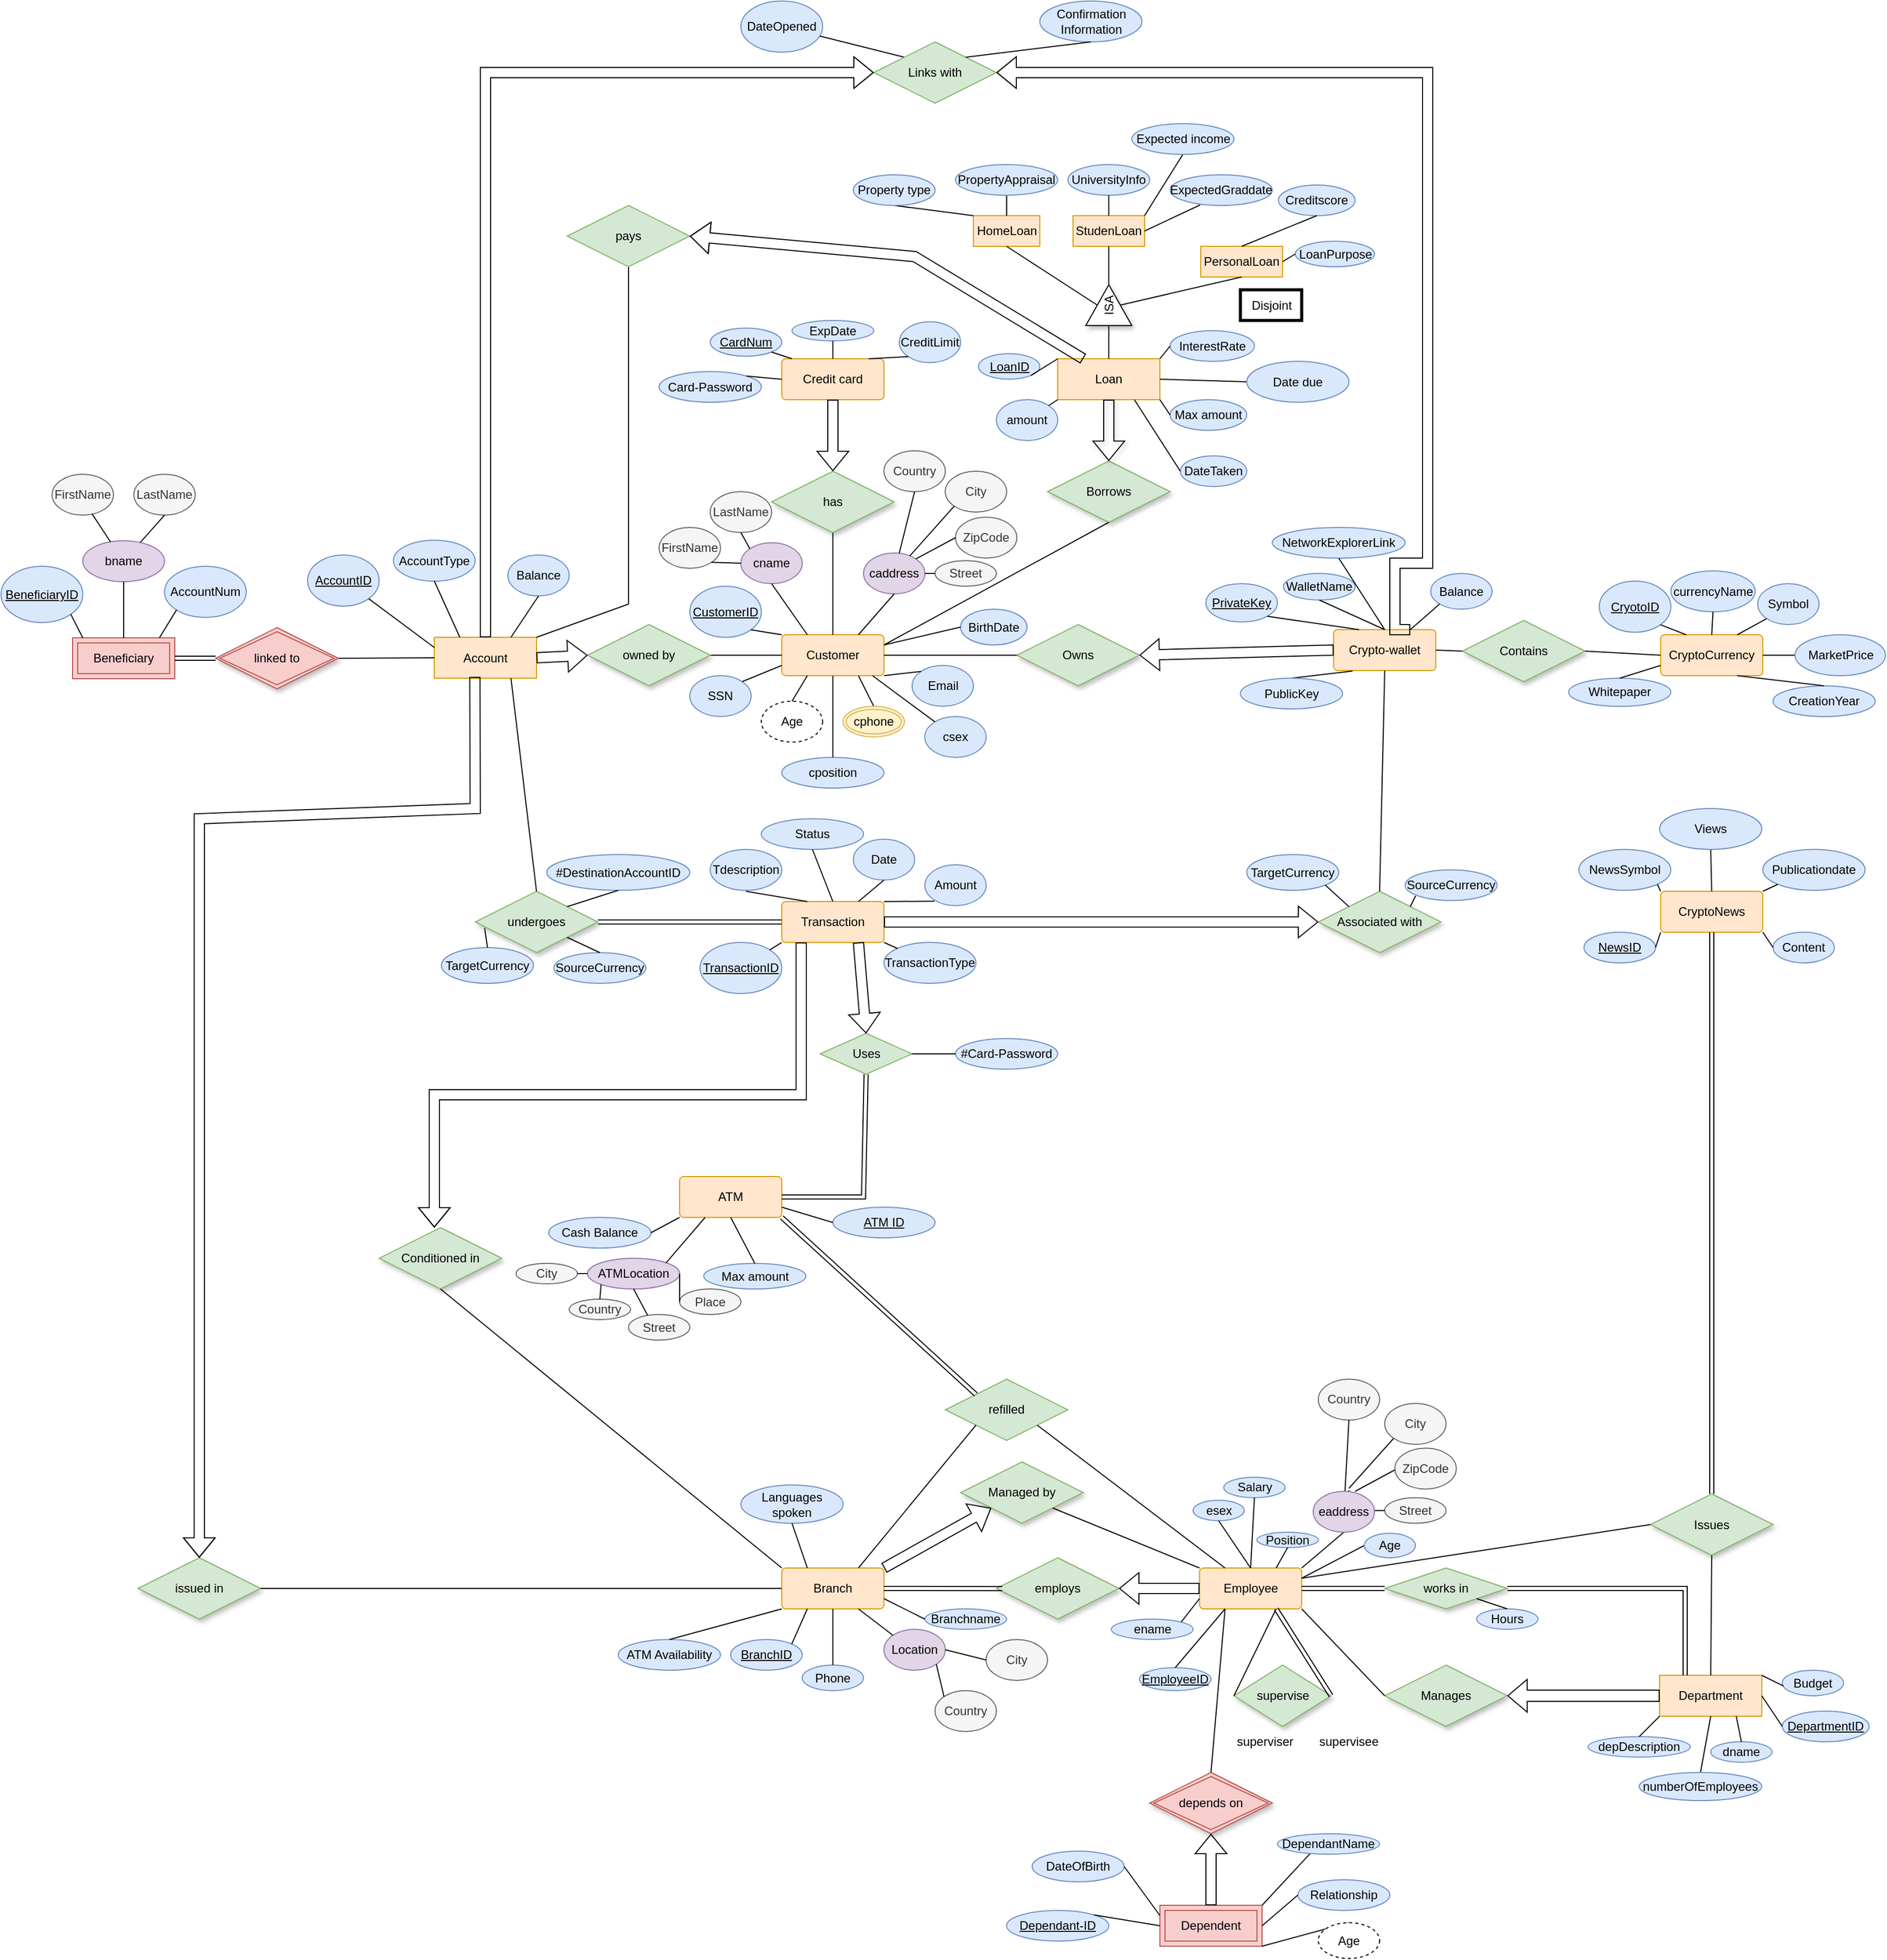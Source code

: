<mxfile version="21.6.8" type="device">
  <diagram id="R2lEEEUBdFMjLlhIrx00" name="Page-1">
    <mxGraphModel dx="5420" dy="3283" grid="1" gridSize="10" guides="1" tooltips="1" connect="1" arrows="1" fold="1" page="1" pageScale="1" pageWidth="850" pageHeight="1400" math="0" shadow="0" extFonts="Permanent Marker^https://fonts.googleapis.com/css?family=Permanent+Marker">
      <root>
        <mxCell id="0" />
        <mxCell id="1" parent="0" />
        <mxCell id="cp8nzbBQbhLiMNm4tQ7m-3" value="Owns" style="shape=rhombus;perimeter=rhombusPerimeter;whiteSpace=wrap;html=1;align=center;fillColor=#d5e8d4;strokeColor=#82b366;shadow=1;" parent="1" vertex="1">
          <mxGeometry x="-180" y="380" width="120" height="60" as="geometry" />
        </mxCell>
        <mxCell id="cp8nzbBQbhLiMNm4tQ7m-1" value="Customer" style="rounded=1;arcSize=10;whiteSpace=wrap;html=1;align=center;fillColor=#ffe6cc;strokeColor=#d79b00;" parent="1" vertex="1">
          <mxGeometry x="-410" y="390" width="100" height="40" as="geometry" />
        </mxCell>
        <mxCell id="cp8nzbBQbhLiMNm4tQ7m-4" value="" style="endArrow=none;html=1;rounded=0;startSize=14;endSize=14;sourcePerimeterSpacing=8;targetPerimeterSpacing=8;curved=1;exitX=0;exitY=0.5;exitDx=0;exitDy=0;entryX=1;entryY=0.5;entryDx=0;entryDy=0;" parent="1" source="cp8nzbBQbhLiMNm4tQ7m-3" target="cp8nzbBQbhLiMNm4tQ7m-1" edge="1">
          <mxGeometry relative="1" as="geometry">
            <mxPoint x="20" y="460" as="sourcePoint" />
            <mxPoint x="-90" y="340" as="targetPoint" />
          </mxGeometry>
        </mxCell>
        <mxCell id="cp8nzbBQbhLiMNm4tQ7m-6" value="Crypto-wallet" style="rounded=1;arcSize=10;whiteSpace=wrap;html=1;align=center;fillColor=#ffe6cc;strokeColor=#d79b00;" parent="1" vertex="1">
          <mxGeometry x="130" y="385" width="100" height="40" as="geometry" />
        </mxCell>
        <mxCell id="cp8nzbBQbhLiMNm4tQ7m-8" value="Transaction" style="rounded=1;arcSize=10;whiteSpace=wrap;html=1;align=center;fillColor=#ffe6cc;strokeColor=#d79b00;" parent="1" vertex="1">
          <mxGeometry x="-410" y="651" width="100" height="40" as="geometry" />
        </mxCell>
        <mxCell id="cp8nzbBQbhLiMNm4tQ7m-10" value="Conditioned in" style="shape=rhombus;perimeter=rhombusPerimeter;whiteSpace=wrap;html=1;align=center;fillColor=#d5e8d4;strokeColor=#82b366;shadow=1;" parent="1" vertex="1">
          <mxGeometry x="-804" y="970" width="120" height="60" as="geometry" />
        </mxCell>
        <mxCell id="cp8nzbBQbhLiMNm4tQ7m-14" value="" style="endArrow=none;html=1;rounded=0;startSize=14;endSize=14;sourcePerimeterSpacing=8;targetPerimeterSpacing=8;curved=1;exitX=0.5;exitY=1;exitDx=0;exitDy=0;entryX=0;entryY=0;entryDx=0;entryDy=0;" parent="1" source="cp8nzbBQbhLiMNm4tQ7m-10" target="cp8nzbBQbhLiMNm4tQ7m-15" edge="1">
          <mxGeometry relative="1" as="geometry">
            <mxPoint x="-360" y="1233" as="sourcePoint" />
            <mxPoint x="150" y="1183" as="targetPoint" />
          </mxGeometry>
        </mxCell>
        <mxCell id="cp8nzbBQbhLiMNm4tQ7m-15" value="Branch" style="rounded=1;arcSize=10;whiteSpace=wrap;html=1;align=center;fillColor=#ffe6cc;strokeColor=#d79b00;" parent="1" vertex="1">
          <mxGeometry x="-410" y="1303" width="100" height="40" as="geometry" />
        </mxCell>
        <mxCell id="cp8nzbBQbhLiMNm4tQ7m-25" value="" style="endArrow=none;html=1;rounded=0;startSize=14;endSize=14;sourcePerimeterSpacing=8;targetPerimeterSpacing=8;curved=1;exitX=0;exitY=0.5;exitDx=0;exitDy=0;entryX=1;entryY=0.5;entryDx=0;entryDy=0;" parent="1" source="cp8nzbBQbhLiMNm4tQ7m-1" target="cp8nzbBQbhLiMNm4tQ7m-27" edge="1">
          <mxGeometry relative="1" as="geometry">
            <mxPoint x="-40" y="550" as="sourcePoint" />
            <mxPoint x="-50" y="540" as="targetPoint" />
          </mxGeometry>
        </mxCell>
        <mxCell id="cp8nzbBQbhLiMNm4tQ7m-26" value="Account" style="whiteSpace=wrap;html=1;align=center;fillColor=#ffe6cc;strokeColor=#d79b00;" parent="1" vertex="1">
          <mxGeometry x="-750" y="392.5" width="100" height="40" as="geometry" />
        </mxCell>
        <mxCell id="cp8nzbBQbhLiMNm4tQ7m-27" value="owned by" style="shape=rhombus;perimeter=rhombusPerimeter;whiteSpace=wrap;html=1;align=center;fillColor=#d5e8d4;strokeColor=#82b366;shadow=1;" parent="1" vertex="1">
          <mxGeometry x="-600" y="380" width="120" height="60" as="geometry" />
        </mxCell>
        <mxCell id="cp8nzbBQbhLiMNm4tQ7m-29" value="undergoes" style="shape=rhombus;perimeter=rhombusPerimeter;whiteSpace=wrap;html=1;align=center;fillColor=#d5e8d4;strokeColor=#82b366;shadow=1;" parent="1" vertex="1">
          <mxGeometry x="-710" y="641" width="120" height="60" as="geometry" />
        </mxCell>
        <mxCell id="cp8nzbBQbhLiMNm4tQ7m-30" value="" style="endArrow=none;html=1;rounded=0;startSize=14;endSize=14;sourcePerimeterSpacing=8;targetPerimeterSpacing=8;curved=1;exitX=0.75;exitY=1;exitDx=0;exitDy=0;entryX=0.5;entryY=0;entryDx=0;entryDy=0;" parent="1" source="cp8nzbBQbhLiMNm4tQ7m-26" target="cp8nzbBQbhLiMNm4tQ7m-29" edge="1">
          <mxGeometry relative="1" as="geometry">
            <mxPoint x="-470" y="460.0" as="sourcePoint" />
            <mxPoint x="-110" y="530" as="targetPoint" />
          </mxGeometry>
        </mxCell>
        <mxCell id="cp8nzbBQbhLiMNm4tQ7m-32" value="Employee" style="rounded=1;arcSize=10;whiteSpace=wrap;html=1;align=center;fillColor=#ffe6cc;strokeColor=#d79b00;" parent="1" vertex="1">
          <mxGeometry x="-1.25" y="1303" width="100" height="40" as="geometry" />
        </mxCell>
        <mxCell id="cp8nzbBQbhLiMNm4tQ7m-33" value="employs" style="shape=rhombus;perimeter=rhombusPerimeter;whiteSpace=wrap;html=1;align=center;fillColor=#d5e8d4;strokeColor=#82b366;shadow=1;" parent="1" vertex="1">
          <mxGeometry x="-200" y="1293" width="120" height="60" as="geometry" />
        </mxCell>
        <mxCell id="cp8nzbBQbhLiMNm4tQ7m-35" value="" style="endArrow=none;html=1;rounded=0;sourcePerimeterSpacing=8;targetPerimeterSpacing=8;curved=1;exitX=1;exitY=0.5;exitDx=0;exitDy=0;shape=link;entryX=0.048;entryY=0.503;entryDx=0;entryDy=0;entryPerimeter=0;" parent="1" source="cp8nzbBQbhLiMNm4tQ7m-15" target="cp8nzbBQbhLiMNm4tQ7m-33" edge="1">
          <mxGeometry relative="1" as="geometry">
            <mxPoint x="80" y="1223" as="sourcePoint" />
            <mxPoint x="-180" y="1323" as="targetPoint" />
          </mxGeometry>
        </mxCell>
        <mxCell id="cp8nzbBQbhLiMNm4tQ7m-48" value="" style="endArrow=none;html=1;rounded=0;startSize=14;endSize=14;sourcePerimeterSpacing=8;targetPerimeterSpacing=8;curved=1;exitX=1;exitY=0.5;exitDx=0;exitDy=0;entryX=0;entryY=0.5;entryDx=0;entryDy=0;" parent="1" source="25yWY5-NxIdnplE0Z781-9" target="cp8nzbBQbhLiMNm4tQ7m-26" edge="1">
          <mxGeometry relative="1" as="geometry">
            <mxPoint x="-790" y="500.0" as="sourcePoint" />
            <mxPoint x="-60" y="640" as="targetPoint" />
          </mxGeometry>
        </mxCell>
        <mxCell id="cp8nzbBQbhLiMNm4tQ7m-49" value="Beneficiary" style="shape=ext;margin=3;double=1;whiteSpace=wrap;html=1;align=center;fillColor=#f8cecc;strokeColor=#b85450;" parent="1" vertex="1">
          <mxGeometry x="-1104" y="393" width="100" height="40" as="geometry" />
        </mxCell>
        <mxCell id="cp8nzbBQbhLiMNm4tQ7m-50" value="" style="endArrow=none;html=1;rounded=0;sourcePerimeterSpacing=8;targetPerimeterSpacing=8;curved=1;exitX=1;exitY=0.5;exitDx=0;exitDy=0;entryX=0;entryY=0.5;entryDx=0;entryDy=0;shape=link;" parent="1" source="cp8nzbBQbhLiMNm4tQ7m-49" target="25yWY5-NxIdnplE0Z781-9" edge="1">
          <mxGeometry relative="1" as="geometry">
            <mxPoint x="-394" y="533" as="sourcePoint" />
            <mxPoint x="-964" y="413.0" as="targetPoint" />
          </mxGeometry>
        </mxCell>
        <mxCell id="cp8nzbBQbhLiMNm4tQ7m-62" value="Associated with" style="shape=rhombus;perimeter=rhombusPerimeter;whiteSpace=wrap;html=1;align=center;fillColor=#d5e8d4;strokeColor=#82b366;shadow=1;" parent="1" vertex="1">
          <mxGeometry x="115" y="641" width="120" height="60" as="geometry" />
        </mxCell>
        <mxCell id="cp8nzbBQbhLiMNm4tQ7m-64" value="" style="endArrow=none;html=1;rounded=0;startSize=14;endSize=14;sourcePerimeterSpacing=8;targetPerimeterSpacing=8;curved=1;exitX=0.5;exitY=0;exitDx=0;exitDy=0;entryX=0.5;entryY=1;entryDx=0;entryDy=0;" parent="1" source="cp8nzbBQbhLiMNm4tQ7m-62" target="cp8nzbBQbhLiMNm4tQ7m-6" edge="1">
          <mxGeometry relative="1" as="geometry">
            <mxPoint x="70" y="570" as="sourcePoint" />
            <mxPoint x="230" y="570" as="targetPoint" />
          </mxGeometry>
        </mxCell>
        <mxCell id="cp8nzbBQbhLiMNm4tQ7m-72" value="Contains" style="shape=rhombus;perimeter=rhombusPerimeter;whiteSpace=wrap;html=1;align=center;fillColor=#d5e8d4;strokeColor=#82b366;shadow=1;" parent="1" vertex="1">
          <mxGeometry x="256" y="376" width="120" height="60" as="geometry" />
        </mxCell>
        <mxCell id="cp8nzbBQbhLiMNm4tQ7m-73" value="" style="endArrow=none;html=1;rounded=0;startSize=14;endSize=14;sourcePerimeterSpacing=8;targetPerimeterSpacing=8;curved=1;exitX=1;exitY=0.5;exitDx=0;exitDy=0;entryX=0;entryY=0.5;entryDx=0;entryDy=0;" parent="1" source="cp8nzbBQbhLiMNm4tQ7m-6" target="cp8nzbBQbhLiMNm4tQ7m-72" edge="1">
          <mxGeometry relative="1" as="geometry">
            <mxPoint x="326" y="546" as="sourcePoint" />
            <mxPoint x="486" y="546" as="targetPoint" />
          </mxGeometry>
        </mxCell>
        <mxCell id="cp8nzbBQbhLiMNm4tQ7m-74" value="CryptoCurrency" style="rounded=1;arcSize=10;whiteSpace=wrap;html=1;align=center;fillColor=#ffe6cc;strokeColor=#d79b00;" parent="1" vertex="1">
          <mxGeometry x="450" y="390" width="100" height="40" as="geometry" />
        </mxCell>
        <mxCell id="cp8nzbBQbhLiMNm4tQ7m-88" value="" style="endArrow=none;html=1;rounded=0;startSize=14;endSize=14;sourcePerimeterSpacing=8;targetPerimeterSpacing=8;curved=1;entryX=0.5;entryY=0;entryDx=0;entryDy=0;exitX=0.5;exitY=1;exitDx=0;exitDy=0;" parent="1" source="cp8nzbBQbhLiMNm4tQ7m-89" target="cp8nzbBQbhLiMNm4tQ7m-1" edge="1">
          <mxGeometry relative="1" as="geometry">
            <mxPoint x="-810" y="410" as="sourcePoint" />
            <mxPoint x="-760" y="410" as="targetPoint" />
          </mxGeometry>
        </mxCell>
        <mxCell id="cp8nzbBQbhLiMNm4tQ7m-89" value="has" style="shape=rhombus;perimeter=rhombusPerimeter;whiteSpace=wrap;html=1;align=center;fillColor=#d5e8d4;strokeColor=#82b366;shadow=1;" parent="1" vertex="1">
          <mxGeometry x="-420" y="230" width="120" height="60" as="geometry" />
        </mxCell>
        <mxCell id="cp8nzbBQbhLiMNm4tQ7m-91" value="Credit card" style="rounded=1;arcSize=10;whiteSpace=wrap;html=1;align=center;fillColor=#ffe6cc;strokeColor=#d79b00;" parent="1" vertex="1">
          <mxGeometry x="-410" y="120" width="100" height="40" as="geometry" />
        </mxCell>
        <mxCell id="25yWY5-NxIdnplE0Z781-3" value="supervise" style="shape=rhombus;perimeter=rhombusPerimeter;whiteSpace=wrap;html=1;align=center;fillColor=#d5e8d4;strokeColor=#82b366;shadow=1;" parent="1" vertex="1">
          <mxGeometry x="32.5" y="1398" width="95" height="60" as="geometry" />
        </mxCell>
        <mxCell id="25yWY5-NxIdnplE0Z781-4" value="" style="endArrow=none;html=1;rounded=0;startSize=14;endSize=14;sourcePerimeterSpacing=8;targetPerimeterSpacing=8;curved=1;exitX=0;exitY=0.5;exitDx=0;exitDy=0;entryX=0.75;entryY=1;entryDx=0;entryDy=0;" parent="1" source="25yWY5-NxIdnplE0Z781-3" target="cp8nzbBQbhLiMNm4tQ7m-32" edge="1">
          <mxGeometry relative="1" as="geometry">
            <mxPoint x="-60" y="1323" as="sourcePoint" />
            <mxPoint x="100" y="1323" as="targetPoint" />
          </mxGeometry>
        </mxCell>
        <mxCell id="25yWY5-NxIdnplE0Z781-5" value="" style="endArrow=none;html=1;rounded=0;sourcePerimeterSpacing=8;targetPerimeterSpacing=8;curved=1;exitX=0.75;exitY=1;exitDx=0;exitDy=0;entryX=1;entryY=0.5;entryDx=0;entryDy=0;shape=link;" parent="1" source="cp8nzbBQbhLiMNm4tQ7m-32" target="25yWY5-NxIdnplE0Z781-3" edge="1">
          <mxGeometry relative="1" as="geometry">
            <mxPoint x="-60" y="1323" as="sourcePoint" />
            <mxPoint x="100" y="1323" as="targetPoint" />
          </mxGeometry>
        </mxCell>
        <mxCell id="25yWY5-NxIdnplE0Z781-7" value="superviser" style="text;strokeColor=none;fillColor=none;html=1;align=center;verticalAlign=middle;whiteSpace=wrap;rounded=0;" parent="1" vertex="1">
          <mxGeometry x="32.5" y="1458" width="60" height="30" as="geometry" />
        </mxCell>
        <mxCell id="25yWY5-NxIdnplE0Z781-8" value="supervisee" style="text;strokeColor=none;fillColor=none;html=1;align=center;verticalAlign=middle;whiteSpace=wrap;rounded=0;" parent="1" vertex="1">
          <mxGeometry x="115" y="1458" width="60" height="30" as="geometry" />
        </mxCell>
        <mxCell id="25yWY5-NxIdnplE0Z781-9" value="linked to" style="shape=rhombus;double=1;perimeter=rhombusPerimeter;whiteSpace=wrap;html=1;align=center;fillColor=#f8cecc;strokeColor=#b85450;shadow=1;" parent="1" vertex="1">
          <mxGeometry x="-964" y="383" width="120" height="60" as="geometry" />
        </mxCell>
        <mxCell id="KYh0tj7lqW5dZ13TWYTu-1" value="&lt;u&gt;CustomerID&lt;/u&gt;" style="ellipse;whiteSpace=wrap;html=1;fillColor=#dae8fc;strokeColor=#6c8ebf;" parent="1" vertex="1">
          <mxGeometry x="-500" y="342.5" width="70" height="50" as="geometry" />
        </mxCell>
        <mxCell id="KYh0tj7lqW5dZ13TWYTu-2" value="cname" style="ellipse;whiteSpace=wrap;html=1;fillColor=#e1d5e7;strokeColor=#9673a6;" parent="1" vertex="1">
          <mxGeometry x="-450" y="300" width="60" height="40" as="geometry" />
        </mxCell>
        <mxCell id="KYh0tj7lqW5dZ13TWYTu-3" value="caddress" style="ellipse;whiteSpace=wrap;html=1;fillColor=#e1d5e7;strokeColor=#9673a6;" parent="1" vertex="1">
          <mxGeometry x="-330" y="310" width="60" height="40" as="geometry" />
        </mxCell>
        <mxCell id="KYh0tj7lqW5dZ13TWYTu-5" value="Email" style="ellipse;whiteSpace=wrap;html=1;fillColor=#dae8fc;strokeColor=#6c8ebf;" parent="1" vertex="1">
          <mxGeometry x="-282.5" y="420" width="60" height="40" as="geometry" />
        </mxCell>
        <mxCell id="KYh0tj7lqW5dZ13TWYTu-6" value="SSN" style="ellipse;whiteSpace=wrap;html=1;fillColor=#dae8fc;strokeColor=#6c8ebf;" parent="1" vertex="1">
          <mxGeometry x="-500" y="430" width="60" height="40" as="geometry" />
        </mxCell>
        <mxCell id="KYh0tj7lqW5dZ13TWYTu-8" style="edgeStyle=orthogonalEdgeStyle;rounded=0;orthogonalLoop=1;jettySize=auto;html=1;exitX=0.5;exitY=1;exitDx=0;exitDy=0;" parent="1" source="KYh0tj7lqW5dZ13TWYTu-5" target="KYh0tj7lqW5dZ13TWYTu-5" edge="1">
          <mxGeometry relative="1" as="geometry" />
        </mxCell>
        <mxCell id="KYh0tj7lqW5dZ13TWYTu-10" value="" style="endArrow=none;html=1;rounded=0;entryX=1;entryY=1;entryDx=0;entryDy=0;exitX=0;exitY=0;exitDx=0;exitDy=0;" parent="1" source="cp8nzbBQbhLiMNm4tQ7m-1" target="KYh0tj7lqW5dZ13TWYTu-1" edge="1">
          <mxGeometry width="50" height="50" relative="1" as="geometry">
            <mxPoint x="-490" y="680" as="sourcePoint" />
            <mxPoint x="-440" y="630" as="targetPoint" />
          </mxGeometry>
        </mxCell>
        <mxCell id="KYh0tj7lqW5dZ13TWYTu-11" value="" style="endArrow=none;html=1;rounded=0;entryX=0.5;entryY=1;entryDx=0;entryDy=0;exitX=0.25;exitY=0;exitDx=0;exitDy=0;" parent="1" source="cp8nzbBQbhLiMNm4tQ7m-1" target="KYh0tj7lqW5dZ13TWYTu-2" edge="1">
          <mxGeometry width="50" height="50" relative="1" as="geometry">
            <mxPoint x="-400" y="400" as="sourcePoint" />
            <mxPoint x="-440" y="383" as="targetPoint" />
          </mxGeometry>
        </mxCell>
        <mxCell id="KYh0tj7lqW5dZ13TWYTu-12" value="" style="endArrow=none;html=1;rounded=0;entryX=0.5;entryY=1;entryDx=0;entryDy=0;exitX=0.75;exitY=0;exitDx=0;exitDy=0;" parent="1" source="cp8nzbBQbhLiMNm4tQ7m-1" target="KYh0tj7lqW5dZ13TWYTu-3" edge="1">
          <mxGeometry width="50" height="50" relative="1" as="geometry">
            <mxPoint x="-375" y="400" as="sourcePoint" />
            <mxPoint x="-389" y="344" as="targetPoint" />
          </mxGeometry>
        </mxCell>
        <mxCell id="KYh0tj7lqW5dZ13TWYTu-15" value="" style="endArrow=none;html=1;rounded=0;entryX=0;entryY=0;entryDx=0;entryDy=0;exitX=1;exitY=1;exitDx=0;exitDy=0;" parent="1" source="cp8nzbBQbhLiMNm4tQ7m-1" target="KYh0tj7lqW5dZ13TWYTu-5" edge="1">
          <mxGeometry width="50" height="50" relative="1" as="geometry">
            <mxPoint x="-325" y="400" as="sourcePoint" />
            <mxPoint x="-311" y="344" as="targetPoint" />
          </mxGeometry>
        </mxCell>
        <mxCell id="KYh0tj7lqW5dZ13TWYTu-16" value="" style="endArrow=none;html=1;rounded=0;entryX=1;entryY=0;entryDx=0;entryDy=0;exitX=0;exitY=0.75;exitDx=0;exitDy=0;" parent="1" source="cp8nzbBQbhLiMNm4tQ7m-1" target="KYh0tj7lqW5dZ13TWYTu-6" edge="1">
          <mxGeometry width="50" height="50" relative="1" as="geometry">
            <mxPoint x="-300" y="440" as="sourcePoint" />
            <mxPoint x="-271" y="456" as="targetPoint" />
          </mxGeometry>
        </mxCell>
        <mxCell id="KYh0tj7lqW5dZ13TWYTu-17" value="&lt;u&gt;AccountID&lt;/u&gt;" style="ellipse;whiteSpace=wrap;html=1;fillColor=#dae8fc;strokeColor=#6c8ebf;" parent="1" vertex="1">
          <mxGeometry x="-874" y="312" width="70" height="50" as="geometry" />
        </mxCell>
        <mxCell id="KYh0tj7lqW5dZ13TWYTu-18" value="AccountType" style="ellipse;whiteSpace=wrap;html=1;fillColor=#dae8fc;strokeColor=#6c8ebf;" parent="1" vertex="1">
          <mxGeometry x="-790" y="297.5" width="80" height="40" as="geometry" />
        </mxCell>
        <mxCell id="KYh0tj7lqW5dZ13TWYTu-19" value="Balance" style="ellipse;whiteSpace=wrap;html=1;fillColor=#dae8fc;strokeColor=#6c8ebf;" parent="1" vertex="1">
          <mxGeometry x="-678" y="312" width="60" height="40" as="geometry" />
        </mxCell>
        <mxCell id="KYh0tj7lqW5dZ13TWYTu-21" value="DateOpened" style="ellipse;whiteSpace=wrap;html=1;fillColor=#dae8fc;strokeColor=#6c8ebf;" parent="1" vertex="1">
          <mxGeometry x="-450" y="-230" width="80" height="50" as="geometry" />
        </mxCell>
        <mxCell id="KYh0tj7lqW5dZ13TWYTu-22" value="" style="endArrow=none;html=1;rounded=0;entryX=1;entryY=1;entryDx=0;entryDy=0;exitX=0;exitY=0.25;exitDx=0;exitDy=0;" parent="1" source="cp8nzbBQbhLiMNm4tQ7m-26" target="KYh0tj7lqW5dZ13TWYTu-17" edge="1">
          <mxGeometry width="50" height="50" relative="1" as="geometry">
            <mxPoint x="-750" y="390" as="sourcePoint" />
            <mxPoint x="-780" y="630" as="targetPoint" />
          </mxGeometry>
        </mxCell>
        <mxCell id="KYh0tj7lqW5dZ13TWYTu-23" value="" style="endArrow=none;html=1;rounded=0;entryX=0.5;entryY=1;entryDx=0;entryDy=0;exitX=0.25;exitY=0;exitDx=0;exitDy=0;" parent="1" source="cp8nzbBQbhLiMNm4tQ7m-26" target="KYh0tj7lqW5dZ13TWYTu-18" edge="1">
          <mxGeometry width="50" height="50" relative="1" as="geometry">
            <mxPoint x="-725" y="390" as="sourcePoint" />
            <mxPoint x="-780" y="383" as="targetPoint" />
          </mxGeometry>
        </mxCell>
        <mxCell id="KYh0tj7lqW5dZ13TWYTu-24" value="" style="endArrow=none;html=1;rounded=0;entryX=0.5;entryY=1;entryDx=0;entryDy=0;exitX=0.75;exitY=0;exitDx=0;exitDy=0;" parent="1" source="cp8nzbBQbhLiMNm4tQ7m-26" target="KYh0tj7lqW5dZ13TWYTu-19" edge="1">
          <mxGeometry width="50" height="50" relative="1" as="geometry">
            <mxPoint x="-700" y="390" as="sourcePoint" />
            <mxPoint x="-729" y="344" as="targetPoint" />
          </mxGeometry>
        </mxCell>
        <mxCell id="KYh0tj7lqW5dZ13TWYTu-26" value="" style="endArrow=none;html=1;rounded=0;exitX=0;exitY=0;exitDx=0;exitDy=0;" parent="1" source="1ZfyY-yyabJH_yNaMhFH-1" target="KYh0tj7lqW5dZ13TWYTu-21" edge="1">
          <mxGeometry width="50" height="50" relative="1" as="geometry">
            <mxPoint x="-650" y="390" as="sourcePoint" />
            <mxPoint x="-651" y="344" as="targetPoint" />
          </mxGeometry>
        </mxCell>
        <mxCell id="KYh0tj7lqW5dZ13TWYTu-48" value="&lt;u&gt;BranchID&lt;/u&gt;" style="ellipse;whiteSpace=wrap;html=1;fillColor=#dae8fc;strokeColor=#6c8ebf;" parent="1" vertex="1">
          <mxGeometry x="-460" y="1373" width="70" height="30" as="geometry" />
        </mxCell>
        <mxCell id="KYh0tj7lqW5dZ13TWYTu-49" value="Branchname" style="ellipse;whiteSpace=wrap;html=1;fillColor=#dae8fc;strokeColor=#6c8ebf;" parent="1" vertex="1">
          <mxGeometry x="-270" y="1343" width="80" height="20" as="geometry" />
        </mxCell>
        <mxCell id="KYh0tj7lqW5dZ13TWYTu-50" value="Location" style="ellipse;whiteSpace=wrap;html=1;fillColor=#e1d5e7;strokeColor=#9673a6;" parent="1" vertex="1">
          <mxGeometry x="-310" y="1363" width="60" height="40" as="geometry" />
        </mxCell>
        <mxCell id="KYh0tj7lqW5dZ13TWYTu-55" value="" style="endArrow=none;html=1;rounded=0;exitX=0.25;exitY=1;exitDx=0;exitDy=0;entryX=1;entryY=0;entryDx=0;entryDy=0;" parent="1" source="cp8nzbBQbhLiMNm4tQ7m-15" target="KYh0tj7lqW5dZ13TWYTu-48" edge="1">
          <mxGeometry width="50" height="50" relative="1" as="geometry">
            <mxPoint x="-410" y="1288" as="sourcePoint" />
            <mxPoint x="-410" y="1383" as="targetPoint" />
            <Array as="points" />
          </mxGeometry>
        </mxCell>
        <mxCell id="KYh0tj7lqW5dZ13TWYTu-56" value="" style="endArrow=none;html=1;rounded=0;exitX=0;exitY=0.5;exitDx=0;exitDy=0;entryX=1;entryY=0.75;entryDx=0;entryDy=0;" parent="1" source="KYh0tj7lqW5dZ13TWYTu-49" target="cp8nzbBQbhLiMNm4tQ7m-15" edge="1">
          <mxGeometry width="50" height="50" relative="1" as="geometry">
            <mxPoint x="-450" y="1113" as="sourcePoint" />
            <mxPoint x="-400" y="1063" as="targetPoint" />
          </mxGeometry>
        </mxCell>
        <mxCell id="KYh0tj7lqW5dZ13TWYTu-57" value="" style="endArrow=none;html=1;rounded=0;exitX=0.75;exitY=1;exitDx=0;exitDy=0;entryX=0;entryY=0;entryDx=0;entryDy=0;" parent="1" source="cp8nzbBQbhLiMNm4tQ7m-15" target="KYh0tj7lqW5dZ13TWYTu-50" edge="1">
          <mxGeometry width="50" height="50" relative="1" as="geometry">
            <mxPoint x="-260" y="1333" as="sourcePoint" />
            <mxPoint x="-300" y="1333" as="targetPoint" />
          </mxGeometry>
        </mxCell>
        <mxCell id="KYh0tj7lqW5dZ13TWYTu-58" value="&lt;u&gt;CardNum&lt;/u&gt;" style="ellipse;whiteSpace=wrap;html=1;fillColor=#dae8fc;strokeColor=#6c8ebf;" parent="1" vertex="1">
          <mxGeometry x="-480" y="90" width="70" height="27.5" as="geometry" />
        </mxCell>
        <mxCell id="KYh0tj7lqW5dZ13TWYTu-59" value="ExpDate" style="ellipse;whiteSpace=wrap;html=1;fillColor=#dae8fc;strokeColor=#6c8ebf;" parent="1" vertex="1">
          <mxGeometry x="-400" y="82.5" width="80" height="20" as="geometry" />
        </mxCell>
        <mxCell id="KYh0tj7lqW5dZ13TWYTu-60" value="CreditLimit" style="ellipse;whiteSpace=wrap;html=1;fillColor=#dae8fc;strokeColor=#6c8ebf;" parent="1" vertex="1">
          <mxGeometry x="-295" y="83.75" width="60" height="40" as="geometry" />
        </mxCell>
        <mxCell id="KYh0tj7lqW5dZ13TWYTu-61" value="" style="endArrow=none;html=1;rounded=0;entryX=1;entryY=1;entryDx=0;entryDy=0;exitX=0;exitY=0;exitDx=0;exitDy=0;" parent="1" target="KYh0tj7lqW5dZ13TWYTu-58" edge="1">
          <mxGeometry width="50" height="50" relative="1" as="geometry">
            <mxPoint x="-400" y="120" as="sourcePoint" />
            <mxPoint x="-430" y="360" as="targetPoint" />
          </mxGeometry>
        </mxCell>
        <mxCell id="KYh0tj7lqW5dZ13TWYTu-62" value="" style="endArrow=none;html=1;rounded=0;entryX=0.5;entryY=1;entryDx=0;entryDy=0;exitX=0.5;exitY=0;exitDx=0;exitDy=0;" parent="1" source="cp8nzbBQbhLiMNm4tQ7m-91" target="KYh0tj7lqW5dZ13TWYTu-59" edge="1">
          <mxGeometry width="50" height="50" relative="1" as="geometry">
            <mxPoint x="-375" y="120" as="sourcePoint" />
            <mxPoint x="-430" y="113" as="targetPoint" />
          </mxGeometry>
        </mxCell>
        <mxCell id="KYh0tj7lqW5dZ13TWYTu-63" value="" style="endArrow=none;html=1;rounded=0;entryX=0;entryY=1;entryDx=0;entryDy=0;exitX=0.75;exitY=0;exitDx=0;exitDy=0;" parent="1" target="KYh0tj7lqW5dZ13TWYTu-60" edge="1">
          <mxGeometry width="50" height="50" relative="1" as="geometry">
            <mxPoint x="-325" y="120" as="sourcePoint" />
            <mxPoint x="-379" y="74" as="targetPoint" />
          </mxGeometry>
        </mxCell>
        <mxCell id="NyHtIuRuuXQ_OXRChrR5-1" value="&lt;u&gt;EmployeeID&lt;/u&gt;" style="ellipse;whiteSpace=wrap;html=1;fillColor=#dae8fc;strokeColor=#6c8ebf;" parent="1" vertex="1">
          <mxGeometry x="-60" y="1400.5" width="70" height="22.5" as="geometry" />
        </mxCell>
        <mxCell id="NyHtIuRuuXQ_OXRChrR5-2" value="Position" style="ellipse;whiteSpace=wrap;html=1;fillColor=#dae8fc;strokeColor=#6c8ebf;" parent="1" vertex="1">
          <mxGeometry x="55" y="1268" width="60" height="15" as="geometry" />
        </mxCell>
        <mxCell id="NyHtIuRuuXQ_OXRChrR5-3" value="Salary" style="ellipse;whiteSpace=wrap;html=1;fillColor=#dae8fc;strokeColor=#6c8ebf;" parent="1" vertex="1">
          <mxGeometry x="22.5" y="1214.25" width="60" height="20" as="geometry" />
        </mxCell>
        <mxCell id="NyHtIuRuuXQ_OXRChrR5-6" value="" style="endArrow=none;html=1;rounded=0;entryX=0.5;entryY=0;entryDx=0;entryDy=0;exitX=0.25;exitY=1;exitDx=0;exitDy=0;" parent="1" source="cp8nzbBQbhLiMNm4tQ7m-32" target="NyHtIuRuuXQ_OXRChrR5-1" edge="1">
          <mxGeometry width="50" height="50" relative="1" as="geometry">
            <mxPoint x="-710" y="1303" as="sourcePoint" />
            <mxPoint x="-740" y="1543" as="targetPoint" />
          </mxGeometry>
        </mxCell>
        <mxCell id="NyHtIuRuuXQ_OXRChrR5-7" value="" style="endArrow=none;html=1;rounded=0;entryX=0.5;entryY=1;entryDx=0;entryDy=0;exitX=0.75;exitY=0;exitDx=0;exitDy=0;" parent="1" source="cp8nzbBQbhLiMNm4tQ7m-32" target="NyHtIuRuuXQ_OXRChrR5-2" edge="1">
          <mxGeometry width="50" height="50" relative="1" as="geometry">
            <mxPoint x="-685" y="1303" as="sourcePoint" />
            <mxPoint x="-740" y="1296" as="targetPoint" />
          </mxGeometry>
        </mxCell>
        <mxCell id="NyHtIuRuuXQ_OXRChrR5-8" value="" style="endArrow=none;html=1;rounded=0;entryX=0.5;entryY=1;entryDx=0;entryDy=0;exitX=0.5;exitY=0;exitDx=0;exitDy=0;" parent="1" source="cp8nzbBQbhLiMNm4tQ7m-32" target="NyHtIuRuuXQ_OXRChrR5-3" edge="1">
          <mxGeometry width="50" height="50" relative="1" as="geometry">
            <mxPoint x="-660" y="1303" as="sourcePoint" />
            <mxPoint x="-689" y="1257" as="targetPoint" />
          </mxGeometry>
        </mxCell>
        <mxCell id="NyHtIuRuuXQ_OXRChrR5-11" value="Dependent" style="shape=ext;margin=3;double=1;whiteSpace=wrap;html=1;align=center;fillColor=#f8cecc;strokeColor=#b85450;" parent="1" vertex="1">
          <mxGeometry x="-40" y="1633" width="100" height="40" as="geometry" />
        </mxCell>
        <mxCell id="NyHtIuRuuXQ_OXRChrR5-13" value="depends on" style="shape=rhombus;double=1;perimeter=rhombusPerimeter;whiteSpace=wrap;html=1;align=center;fillColor=#f8cecc;strokeColor=#b85450;shadow=1;" parent="1" vertex="1">
          <mxGeometry x="-50" y="1503" width="120" height="60" as="geometry" />
        </mxCell>
        <mxCell id="NyHtIuRuuXQ_OXRChrR5-15" value="" style="endArrow=none;html=1;rounded=0;exitX=0.25;exitY=1;exitDx=0;exitDy=0;entryX=0.5;entryY=0;entryDx=0;entryDy=0;" parent="1" source="cp8nzbBQbhLiMNm4tQ7m-32" target="NyHtIuRuuXQ_OXRChrR5-13" edge="1">
          <mxGeometry width="50" height="50" relative="1" as="geometry">
            <mxPoint x="-300" y="1333" as="sourcePoint" />
            <mxPoint x="150" y="1383" as="targetPoint" />
          </mxGeometry>
        </mxCell>
        <mxCell id="NyHtIuRuuXQ_OXRChrR5-16" value="&lt;u&gt;TransactionID&lt;/u&gt;" style="ellipse;whiteSpace=wrap;html=1;fillColor=#dae8fc;strokeColor=#6c8ebf;" parent="1" vertex="1">
          <mxGeometry x="-490" y="691" width="80" height="50" as="geometry" />
        </mxCell>
        <mxCell id="NyHtIuRuuXQ_OXRChrR5-17" value="TransactionType" style="ellipse;whiteSpace=wrap;html=1;fillColor=#dae8fc;strokeColor=#6c8ebf;" parent="1" vertex="1">
          <mxGeometry x="-310" y="691" width="90" height="40" as="geometry" />
        </mxCell>
        <mxCell id="NyHtIuRuuXQ_OXRChrR5-18" value="Amount" style="ellipse;whiteSpace=wrap;html=1;fillColor=#dae8fc;strokeColor=#6c8ebf;" parent="1" vertex="1">
          <mxGeometry x="-270" y="615" width="60" height="40" as="geometry" />
        </mxCell>
        <mxCell id="NyHtIuRuuXQ_OXRChrR5-19" value="Tdescription" style="ellipse;whiteSpace=wrap;html=1;fillColor=#dae8fc;strokeColor=#6c8ebf;" parent="1" vertex="1">
          <mxGeometry x="-480" y="600" width="70" height="40" as="geometry" />
        </mxCell>
        <mxCell id="NyHtIuRuuXQ_OXRChrR5-20" value="Date" style="ellipse;whiteSpace=wrap;html=1;fillColor=#dae8fc;strokeColor=#6c8ebf;" parent="1" vertex="1">
          <mxGeometry x="-340" y="590" width="60" height="40" as="geometry" />
        </mxCell>
        <mxCell id="NyHtIuRuuXQ_OXRChrR5-21" value="" style="endArrow=none;html=1;rounded=0;exitX=1;exitY=0;exitDx=0;exitDy=0;entryX=0;entryY=1;entryDx=0;entryDy=0;" parent="1" source="NyHtIuRuuXQ_OXRChrR5-16" target="cp8nzbBQbhLiMNm4tQ7m-8" edge="1">
          <mxGeometry width="50" height="50" relative="1" as="geometry">
            <mxPoint x="-220" y="651" as="sourcePoint" />
            <mxPoint x="-170" y="601" as="targetPoint" />
          </mxGeometry>
        </mxCell>
        <mxCell id="NyHtIuRuuXQ_OXRChrR5-22" value="" style="endArrow=none;html=1;rounded=0;exitX=0.5;exitY=1;exitDx=0;exitDy=0;entryX=0.25;entryY=0;entryDx=0;entryDy=0;" parent="1" target="cp8nzbBQbhLiMNm4tQ7m-8" edge="1">
          <mxGeometry width="50" height="50" relative="1" as="geometry">
            <mxPoint x="-445" y="641" as="sourcePoint" />
            <mxPoint x="-170" y="601" as="targetPoint" />
          </mxGeometry>
        </mxCell>
        <mxCell id="NyHtIuRuuXQ_OXRChrR5-23" value="" style="endArrow=none;html=1;rounded=0;exitX=0.5;exitY=1;exitDx=0;exitDy=0;entryX=0.75;entryY=0;entryDx=0;entryDy=0;" parent="1" source="NyHtIuRuuXQ_OXRChrR5-20" target="cp8nzbBQbhLiMNm4tQ7m-8" edge="1">
          <mxGeometry width="50" height="50" relative="1" as="geometry">
            <mxPoint x="-390" y="620" as="sourcePoint" />
            <mxPoint x="-375" y="660" as="targetPoint" />
          </mxGeometry>
        </mxCell>
        <mxCell id="NyHtIuRuuXQ_OXRChrR5-24" value="" style="endArrow=none;html=1;rounded=0;exitX=0;exitY=1;exitDx=0;exitDy=0;entryX=1;entryY=0;entryDx=0;entryDy=0;" parent="1" target="cp8nzbBQbhLiMNm4tQ7m-8" edge="1">
          <mxGeometry width="50" height="50" relative="1" as="geometry">
            <mxPoint x="-260.47" y="650.621" as="sourcePoint" />
            <mxPoint x="-325" y="661" as="targetPoint" />
          </mxGeometry>
        </mxCell>
        <mxCell id="NyHtIuRuuXQ_OXRChrR5-25" value="" style="endArrow=none;html=1;rounded=0;exitX=1;exitY=1;exitDx=0;exitDy=0;entryX=0;entryY=0;entryDx=0;entryDy=0;" parent="1" source="cp8nzbBQbhLiMNm4tQ7m-8" target="NyHtIuRuuXQ_OXRChrR5-17" edge="1">
          <mxGeometry width="50" height="50" relative="1" as="geometry">
            <mxPoint x="-266" y="655" as="sourcePoint" />
            <mxPoint x="-300" y="661" as="targetPoint" />
          </mxGeometry>
        </mxCell>
        <mxCell id="NyHtIuRuuXQ_OXRChrR5-28" value="&lt;u&gt;PrivateKey&lt;/u&gt;" style="ellipse;whiteSpace=wrap;html=1;fillColor=#dae8fc;strokeColor=#6c8ebf;" parent="1" vertex="1">
          <mxGeometry x="5" y="340" width="70" height="37.5" as="geometry" />
        </mxCell>
        <mxCell id="NyHtIuRuuXQ_OXRChrR5-29" value="Balance" style="ellipse;whiteSpace=wrap;html=1;fillColor=#dae8fc;strokeColor=#6c8ebf;" parent="1" vertex="1">
          <mxGeometry x="225" y="330" width="60" height="35" as="geometry" />
        </mxCell>
        <mxCell id="NyHtIuRuuXQ_OXRChrR5-30" value="WalletName" style="ellipse;whiteSpace=wrap;html=1;fillColor=#dae8fc;strokeColor=#6c8ebf;" parent="1" vertex="1">
          <mxGeometry x="81" y="330" width="70" height="26" as="geometry" />
        </mxCell>
        <mxCell id="NyHtIuRuuXQ_OXRChrR5-31" value="" style="endArrow=none;html=1;rounded=0;entryX=1;entryY=1;entryDx=0;entryDy=0;exitX=0.25;exitY=0;exitDx=0;exitDy=0;" parent="1" source="cp8nzbBQbhLiMNm4tQ7m-6" target="NyHtIuRuuXQ_OXRChrR5-28" edge="1">
          <mxGeometry width="50" height="50" relative="1" as="geometry">
            <mxPoint x="-140" y="550" as="sourcePoint" />
            <mxPoint x="-90" y="500" as="targetPoint" />
          </mxGeometry>
        </mxCell>
        <mxCell id="NyHtIuRuuXQ_OXRChrR5-32" value="" style="endArrow=none;html=1;rounded=0;entryX=0.5;entryY=1;entryDx=0;entryDy=0;exitX=0.5;exitY=0;exitDx=0;exitDy=0;" parent="1" source="cp8nzbBQbhLiMNm4tQ7m-6" target="NyHtIuRuuXQ_OXRChrR5-30" edge="1">
          <mxGeometry width="50" height="50" relative="1" as="geometry">
            <mxPoint x="101" y="396" as="sourcePoint" />
            <mxPoint x="66" y="374" as="targetPoint" />
          </mxGeometry>
        </mxCell>
        <mxCell id="NyHtIuRuuXQ_OXRChrR5-33" value="" style="endArrow=none;html=1;rounded=0;entryX=0;entryY=1;entryDx=0;entryDy=0;exitX=0.75;exitY=0;exitDx=0;exitDy=0;" parent="1" source="cp8nzbBQbhLiMNm4tQ7m-6" target="NyHtIuRuuXQ_OXRChrR5-29" edge="1">
          <mxGeometry width="50" height="50" relative="1" as="geometry">
            <mxPoint x="126" y="396" as="sourcePoint" />
            <mxPoint x="126" y="366" as="targetPoint" />
          </mxGeometry>
        </mxCell>
        <mxCell id="NyHtIuRuuXQ_OXRChrR5-49" value="&lt;u&gt;CryotoID&lt;/u&gt;" style="ellipse;whiteSpace=wrap;html=1;fillColor=#dae8fc;strokeColor=#6c8ebf;" parent="1" vertex="1">
          <mxGeometry x="390" y="337.5" width="70" height="50" as="geometry" />
        </mxCell>
        <mxCell id="NyHtIuRuuXQ_OXRChrR5-50" value="Symbol" style="ellipse;whiteSpace=wrap;html=1;fillColor=#dae8fc;strokeColor=#6c8ebf;" parent="1" vertex="1">
          <mxGeometry x="545" y="340" width="60" height="40" as="geometry" />
        </mxCell>
        <mxCell id="NyHtIuRuuXQ_OXRChrR5-51" value="currencyName" style="ellipse;whiteSpace=wrap;html=1;fillColor=#dae8fc;strokeColor=#6c8ebf;" parent="1" vertex="1">
          <mxGeometry x="460" y="327.5" width="82.5" height="40" as="geometry" />
        </mxCell>
        <mxCell id="NyHtIuRuuXQ_OXRChrR5-52" value="" style="endArrow=none;html=1;rounded=0;entryX=1;entryY=1;entryDx=0;entryDy=0;exitX=0.25;exitY=0;exitDx=0;exitDy=0;" parent="1" target="NyHtIuRuuXQ_OXRChrR5-49" edge="1">
          <mxGeometry width="50" height="50" relative="1" as="geometry">
            <mxPoint x="475" y="390" as="sourcePoint" />
            <mxPoint x="320" y="500" as="targetPoint" />
          </mxGeometry>
        </mxCell>
        <mxCell id="NyHtIuRuuXQ_OXRChrR5-53" value="" style="endArrow=none;html=1;rounded=0;entryX=0.5;entryY=1;entryDx=0;entryDy=0;exitX=0.5;exitY=0;exitDx=0;exitDy=0;" parent="1" source="cp8nzbBQbhLiMNm4tQ7m-74" target="NyHtIuRuuXQ_OXRChrR5-51" edge="1">
          <mxGeometry width="50" height="50" relative="1" as="geometry">
            <mxPoint x="500" y="390" as="sourcePoint" />
            <mxPoint x="450" y="378" as="targetPoint" />
          </mxGeometry>
        </mxCell>
        <mxCell id="NyHtIuRuuXQ_OXRChrR5-54" value="" style="endArrow=none;html=1;rounded=0;entryX=0;entryY=1;entryDx=0;entryDy=0;exitX=0.75;exitY=0;exitDx=0;exitDy=0;" parent="1" source="cp8nzbBQbhLiMNm4tQ7m-74" target="NyHtIuRuuXQ_OXRChrR5-50" edge="1">
          <mxGeometry width="50" height="50" relative="1" as="geometry">
            <mxPoint x="525" y="390" as="sourcePoint" />
            <mxPoint x="510" y="370" as="targetPoint" />
            <Array as="points" />
          </mxGeometry>
        </mxCell>
        <mxCell id="NyHtIuRuuXQ_OXRChrR5-57" value="" style="endArrow=none;html=1;rounded=0;entryX=0;entryY=0.5;entryDx=0;entryDy=0;exitX=1;exitY=0.5;exitDx=0;exitDy=0;" parent="1" source="cp8nzbBQbhLiMNm4tQ7m-74" target="0L8P7IHvLGYGfYm_Wr2v-1" edge="1">
          <mxGeometry width="50" height="50" relative="1" as="geometry">
            <mxPoint x="535" y="400" as="sourcePoint" />
            <mxPoint x="580" y="410" as="targetPoint" />
            <Array as="points" />
          </mxGeometry>
        </mxCell>
        <mxCell id="NyHtIuRuuXQ_OXRChrR5-58" value="&lt;u&gt;BeneficiaryID&lt;/u&gt;" style="ellipse;whiteSpace=wrap;html=1;fillColor=#dae8fc;strokeColor=#6c8ebf;" parent="1" vertex="1">
          <mxGeometry x="-1174" y="323" width="80" height="55" as="geometry" />
        </mxCell>
        <mxCell id="NyHtIuRuuXQ_OXRChrR5-59" value="bname" style="ellipse;whiteSpace=wrap;html=1;fillColor=#e1d5e7;strokeColor=#9673a6;" parent="1" vertex="1">
          <mxGeometry x="-1094" y="298" width="80" height="40" as="geometry" />
        </mxCell>
        <mxCell id="NyHtIuRuuXQ_OXRChrR5-60" value="AccountNum" style="ellipse;whiteSpace=wrap;html=1;fillColor=#dae8fc;strokeColor=#6c8ebf;" parent="1" vertex="1">
          <mxGeometry x="-1014" y="323" width="80" height="50" as="geometry" />
        </mxCell>
        <mxCell id="NyHtIuRuuXQ_OXRChrR5-61" value="" style="endArrow=none;html=1;rounded=0;entryX=1;entryY=1;entryDx=0;entryDy=0;exitX=0;exitY=0;exitDx=0;exitDy=0;" parent="1" target="NyHtIuRuuXQ_OXRChrR5-58" edge="1">
          <mxGeometry width="50" height="50" relative="1" as="geometry">
            <mxPoint x="-1094" y="393" as="sourcePoint" />
            <mxPoint x="-1124" y="633" as="targetPoint" />
          </mxGeometry>
        </mxCell>
        <mxCell id="NyHtIuRuuXQ_OXRChrR5-62" value="" style="endArrow=none;html=1;rounded=0;entryX=0.5;entryY=1;entryDx=0;entryDy=0;exitX=0.5;exitY=0;exitDx=0;exitDy=0;" parent="1" target="NyHtIuRuuXQ_OXRChrR5-59" edge="1">
          <mxGeometry width="50" height="50" relative="1" as="geometry">
            <mxPoint x="-1054" y="393" as="sourcePoint" />
            <mxPoint x="-1124" y="386" as="targetPoint" />
          </mxGeometry>
        </mxCell>
        <mxCell id="NyHtIuRuuXQ_OXRChrR5-63" value="" style="endArrow=none;html=1;rounded=0;entryX=0;entryY=1;entryDx=0;entryDy=0;exitX=0.75;exitY=0;exitDx=0;exitDy=0;" parent="1" target="NyHtIuRuuXQ_OXRChrR5-60" edge="1">
          <mxGeometry width="50" height="50" relative="1" as="geometry">
            <mxPoint x="-1019" y="393" as="sourcePoint" />
            <mxPoint x="-1073" y="347" as="targetPoint" />
          </mxGeometry>
        </mxCell>
        <mxCell id="NyHtIuRuuXQ_OXRChrR5-66" value="SourceCurrency" style="ellipse;whiteSpace=wrap;html=1;fillColor=#dae8fc;strokeColor=#6c8ebf;" parent="1" vertex="1">
          <mxGeometry x="-633" y="701" width="90" height="30" as="geometry" />
        </mxCell>
        <mxCell id="NyHtIuRuuXQ_OXRChrR5-68" value="TargetCurrency" style="ellipse;whiteSpace=wrap;html=1;fillColor=#dae8fc;strokeColor=#6c8ebf;" parent="1" vertex="1">
          <mxGeometry x="-743" y="696" width="90" height="35" as="geometry" />
        </mxCell>
        <mxCell id="NyHtIuRuuXQ_OXRChrR5-70" value="" style="endArrow=none;html=1;rounded=0;exitX=0.077;exitY=0.598;exitDx=0;exitDy=0;entryX=0.5;entryY=0;entryDx=0;entryDy=0;exitPerimeter=0;" parent="1" source="cp8nzbBQbhLiMNm4tQ7m-29" target="NyHtIuRuuXQ_OXRChrR5-68" edge="1">
          <mxGeometry width="50" height="50" relative="1" as="geometry">
            <mxPoint x="-718" y="701" as="sourcePoint" />
            <mxPoint x="-898" y="811" as="targetPoint" />
          </mxGeometry>
        </mxCell>
        <mxCell id="NyHtIuRuuXQ_OXRChrR5-71" value="" style="endArrow=none;html=1;rounded=0;entryX=0.5;entryY=0;entryDx=0;entryDy=0;exitX=1;exitY=1;exitDx=0;exitDy=0;" parent="1" source="cp8nzbBQbhLiMNm4tQ7m-29" target="NyHtIuRuuXQ_OXRChrR5-66" edge="1">
          <mxGeometry width="50" height="50" relative="1" as="geometry">
            <mxPoint x="-613" y="863" as="sourcePoint" />
            <mxPoint x="-56" y="591" as="targetPoint" />
          </mxGeometry>
        </mxCell>
        <mxCell id="NyHtIuRuuXQ_OXRChrR5-76" value="LastName" style="ellipse;whiteSpace=wrap;html=1;fillColor=#f5f5f5;fontColor=#333333;strokeColor=#666666;" parent="1" vertex="1">
          <mxGeometry x="-1044" y="233" width="60" height="40" as="geometry" />
        </mxCell>
        <mxCell id="NyHtIuRuuXQ_OXRChrR5-77" value="FirstName" style="ellipse;whiteSpace=wrap;html=1;fillColor=#f5f5f5;fontColor=#333333;strokeColor=#666666;" parent="1" vertex="1">
          <mxGeometry x="-1124" y="233" width="60" height="40" as="geometry" />
        </mxCell>
        <mxCell id="NyHtIuRuuXQ_OXRChrR5-78" value="" style="endArrow=none;html=1;rounded=0;exitX=0.5;exitY=1;exitDx=0;exitDy=0;" parent="1" source="NyHtIuRuuXQ_OXRChrR5-76" target="NyHtIuRuuXQ_OXRChrR5-59" edge="1">
          <mxGeometry width="50" height="50" relative="1" as="geometry">
            <mxPoint x="-814" y="323" as="sourcePoint" />
            <mxPoint x="-764" y="273" as="targetPoint" />
          </mxGeometry>
        </mxCell>
        <mxCell id="NyHtIuRuuXQ_OXRChrR5-79" value="" style="endArrow=none;html=1;rounded=0;exitX=0.652;exitY=0.97;exitDx=0;exitDy=0;exitPerimeter=0;entryX=0.34;entryY=0.031;entryDx=0;entryDy=0;entryPerimeter=0;" parent="1" source="NyHtIuRuuXQ_OXRChrR5-77" target="NyHtIuRuuXQ_OXRChrR5-59" edge="1">
          <mxGeometry width="50" height="50" relative="1" as="geometry">
            <mxPoint x="-1004" y="283" as="sourcePoint" />
            <mxPoint x="-1028" y="310" as="targetPoint" />
          </mxGeometry>
        </mxCell>
        <mxCell id="NyHtIuRuuXQ_OXRChrR5-80" value="LastName" style="ellipse;whiteSpace=wrap;html=1;fillColor=#f5f5f5;fontColor=#333333;strokeColor=#666666;" parent="1" vertex="1">
          <mxGeometry x="-480" y="250" width="60" height="40" as="geometry" />
        </mxCell>
        <mxCell id="NyHtIuRuuXQ_OXRChrR5-81" value="FirstName" style="ellipse;whiteSpace=wrap;html=1;fillColor=#f5f5f5;fontColor=#333333;strokeColor=#666666;" parent="1" vertex="1">
          <mxGeometry x="-530" y="285" width="60" height="40" as="geometry" />
        </mxCell>
        <mxCell id="NyHtIuRuuXQ_OXRChrR5-82" value="" style="endArrow=none;html=1;rounded=0;exitX=0.5;exitY=1;exitDx=0;exitDy=0;entryX=0;entryY=0;entryDx=0;entryDy=0;" parent="1" source="NyHtIuRuuXQ_OXRChrR5-80" target="KYh0tj7lqW5dZ13TWYTu-2" edge="1">
          <mxGeometry width="50" height="50" relative="1" as="geometry">
            <mxPoint x="-260" y="333" as="sourcePoint" />
            <mxPoint x="-484" y="310" as="targetPoint" />
          </mxGeometry>
        </mxCell>
        <mxCell id="NyHtIuRuuXQ_OXRChrR5-83" value="" style="endArrow=none;html=1;rounded=0;exitX=1;exitY=1;exitDx=0;exitDy=0;entryX=0;entryY=0.5;entryDx=0;entryDy=0;" parent="1" source="NyHtIuRuuXQ_OXRChrR5-81" target="KYh0tj7lqW5dZ13TWYTu-2" edge="1">
          <mxGeometry width="50" height="50" relative="1" as="geometry">
            <mxPoint x="-450" y="293" as="sourcePoint" />
            <mxPoint x="-513" y="309" as="targetPoint" />
          </mxGeometry>
        </mxCell>
        <mxCell id="NyHtIuRuuXQ_OXRChrR5-84" value="Street" style="ellipse;whiteSpace=wrap;html=1;fillColor=#f5f5f5;fontColor=#333333;strokeColor=#666666;" parent="1" vertex="1">
          <mxGeometry x="-260" y="317.5" width="60" height="25" as="geometry" />
        </mxCell>
        <mxCell id="NyHtIuRuuXQ_OXRChrR5-85" value="ZipCode" style="ellipse;whiteSpace=wrap;html=1;fillColor=#f5f5f5;fontColor=#333333;strokeColor=#666666;" parent="1" vertex="1">
          <mxGeometry x="-240" y="275" width="60" height="40" as="geometry" />
        </mxCell>
        <mxCell id="NyHtIuRuuXQ_OXRChrR5-86" value="" style="endArrow=none;html=1;rounded=0;exitX=0;exitY=0.5;exitDx=0;exitDy=0;entryX=1;entryY=0.5;entryDx=0;entryDy=0;" parent="1" source="NyHtIuRuuXQ_OXRChrR5-84" target="KYh0tj7lqW5dZ13TWYTu-3" edge="1">
          <mxGeometry width="50" height="50" relative="1" as="geometry">
            <mxPoint x="40" y="333" as="sourcePoint" />
            <mxPoint x="-184" y="310" as="targetPoint" />
          </mxGeometry>
        </mxCell>
        <mxCell id="NyHtIuRuuXQ_OXRChrR5-87" value="" style="endArrow=none;html=1;rounded=0;exitX=0;exitY=0.5;exitDx=0;exitDy=0;entryX=1;entryY=0;entryDx=0;entryDy=0;" parent="1" source="NyHtIuRuuXQ_OXRChrR5-85" target="KYh0tj7lqW5dZ13TWYTu-3" edge="1">
          <mxGeometry width="50" height="50" relative="1" as="geometry">
            <mxPoint x="-150" y="293" as="sourcePoint" />
            <mxPoint x="-213" y="309" as="targetPoint" />
          </mxGeometry>
        </mxCell>
        <mxCell id="NyHtIuRuuXQ_OXRChrR5-88" value="City" style="ellipse;whiteSpace=wrap;html=1;fillColor=#f5f5f5;fontColor=#333333;strokeColor=#666666;" parent="1" vertex="1">
          <mxGeometry x="-250" y="230" width="60" height="40" as="geometry" />
        </mxCell>
        <mxCell id="NyHtIuRuuXQ_OXRChrR5-89" value="Country" style="ellipse;whiteSpace=wrap;html=1;fillColor=#f5f5f5;fontColor=#333333;strokeColor=#666666;" parent="1" vertex="1">
          <mxGeometry x="-310" y="210" width="60" height="40" as="geometry" />
        </mxCell>
        <mxCell id="NyHtIuRuuXQ_OXRChrR5-90" value="" style="endArrow=none;html=1;rounded=0;exitX=0;exitY=1;exitDx=0;exitDy=0;" parent="1" source="NyHtIuRuuXQ_OXRChrR5-88" target="KYh0tj7lqW5dZ13TWYTu-3" edge="1">
          <mxGeometry width="50" height="50" relative="1" as="geometry">
            <mxPoint x="-20" y="253" as="sourcePoint" />
            <mxPoint x="-320" y="240" as="targetPoint" />
            <Array as="points" />
          </mxGeometry>
        </mxCell>
        <mxCell id="NyHtIuRuuXQ_OXRChrR5-91" value="" style="endArrow=none;html=1;rounded=0;exitX=0.5;exitY=1;exitDx=0;exitDy=0;" parent="1" source="NyHtIuRuuXQ_OXRChrR5-89" target="KYh0tj7lqW5dZ13TWYTu-3" edge="1">
          <mxGeometry width="50" height="50" relative="1" as="geometry">
            <mxPoint x="-210" y="213" as="sourcePoint" />
            <mxPoint x="-329" y="226" as="targetPoint" />
          </mxGeometry>
        </mxCell>
        <mxCell id="NyHtIuRuuXQ_OXRChrR5-92" value="Age" style="ellipse;whiteSpace=wrap;html=1;dashed=1;" parent="1" vertex="1">
          <mxGeometry x="-430" y="455" width="60" height="40" as="geometry" />
        </mxCell>
        <mxCell id="NyHtIuRuuXQ_OXRChrR5-93" value="" style="endArrow=none;html=1;rounded=0;entryX=0.5;entryY=0;entryDx=0;entryDy=0;exitX=0.25;exitY=1;exitDx=0;exitDy=0;" parent="1" source="cp8nzbBQbhLiMNm4tQ7m-1" target="NyHtIuRuuXQ_OXRChrR5-92" edge="1">
          <mxGeometry width="50" height="50" relative="1" as="geometry">
            <mxPoint x="-400" y="440" as="sourcePoint" />
            <mxPoint x="-439" y="446" as="targetPoint" />
          </mxGeometry>
        </mxCell>
        <mxCell id="NyHtIuRuuXQ_OXRChrR5-95" value="" style="endArrow=none;html=1;rounded=0;entryX=0.5;entryY=0;entryDx=0;entryDy=0;exitX=0.75;exitY=1;exitDx=0;exitDy=0;" parent="1" source="NyHtIuRuuXQ_OXRChrR5-96" edge="1">
          <mxGeometry width="50" height="50" relative="1" as="geometry">
            <mxPoint x="-335" y="430" as="sourcePoint" />
            <mxPoint x="-327.5" y="470" as="targetPoint" />
          </mxGeometry>
        </mxCell>
        <mxCell id="NyHtIuRuuXQ_OXRChrR5-97" value="" style="endArrow=none;html=1;rounded=0;entryX=0.5;entryY=0;entryDx=0;entryDy=0;exitX=0.75;exitY=1;exitDx=0;exitDy=0;" parent="1" source="cp8nzbBQbhLiMNm4tQ7m-1" target="NyHtIuRuuXQ_OXRChrR5-96" edge="1">
          <mxGeometry width="50" height="50" relative="1" as="geometry">
            <mxPoint x="-335" y="430" as="sourcePoint" />
            <mxPoint x="-327.5" y="470" as="targetPoint" />
          </mxGeometry>
        </mxCell>
        <mxCell id="NyHtIuRuuXQ_OXRChrR5-96" value="cphone" style="ellipse;shape=doubleEllipse;margin=3;whiteSpace=wrap;html=1;align=center;fillColor=#fff2cc;strokeColor=#d6b656;" parent="1" vertex="1">
          <mxGeometry x="-350" y="460" width="60" height="30" as="geometry" />
        </mxCell>
        <mxCell id="NyHtIuRuuXQ_OXRChrR5-98" value="" style="shape=flexArrow;endArrow=classic;html=1;rounded=0;exitX=1;exitY=0.5;exitDx=0;exitDy=0;entryX=0;entryY=0.5;entryDx=0;entryDy=0;" parent="1" source="cp8nzbBQbhLiMNm4tQ7m-26" target="cp8nzbBQbhLiMNm4tQ7m-27" edge="1">
          <mxGeometry width="50" height="50" relative="1" as="geometry">
            <mxPoint x="-510" y="430" as="sourcePoint" />
            <mxPoint x="-460" y="380" as="targetPoint" />
          </mxGeometry>
        </mxCell>
        <mxCell id="NyHtIuRuuXQ_OXRChrR5-101" value="" style="shape=flexArrow;endArrow=classic;html=1;rounded=0;exitX=1;exitY=0.5;exitDx=0;exitDy=0;entryX=0;entryY=0.5;entryDx=0;entryDy=0;" parent="1" source="cp8nzbBQbhLiMNm4tQ7m-8" target="cp8nzbBQbhLiMNm4tQ7m-62" edge="1">
          <mxGeometry width="50" height="50" relative="1" as="geometry">
            <mxPoint x="-400" y="681" as="sourcePoint" />
            <mxPoint x="-630" y="681" as="targetPoint" />
          </mxGeometry>
        </mxCell>
        <mxCell id="NyHtIuRuuXQ_OXRChrR5-102" value="" style="shape=flexArrow;endArrow=classic;html=1;rounded=0;exitX=0;exitY=0.5;exitDx=0;exitDy=0;entryX=1;entryY=0.5;entryDx=0;entryDy=0;" parent="1" source="cp8nzbBQbhLiMNm4tQ7m-6" target="cp8nzbBQbhLiMNm4tQ7m-3" edge="1">
          <mxGeometry width="50" height="50" relative="1" as="geometry">
            <mxPoint x="-390" y="690" as="sourcePoint" />
            <mxPoint x="-620" y="690" as="targetPoint" />
          </mxGeometry>
        </mxCell>
        <mxCell id="NyHtIuRuuXQ_OXRChrR5-103" value="" style="shape=flexArrow;endArrow=classic;html=1;rounded=0;exitX=0.5;exitY=1;exitDx=0;exitDy=0;entryX=0.5;entryY=0;entryDx=0;entryDy=0;" parent="1" source="cp8nzbBQbhLiMNm4tQ7m-91" target="cp8nzbBQbhLiMNm4tQ7m-89" edge="1">
          <mxGeometry width="50" height="50" relative="1" as="geometry">
            <mxPoint x="-640" y="420" as="sourcePoint" />
            <mxPoint x="-590" y="420" as="targetPoint" />
          </mxGeometry>
        </mxCell>
        <mxCell id="NyHtIuRuuXQ_OXRChrR5-105" value="" style="shape=flexArrow;endArrow=classic;html=1;rounded=0;exitX=0.25;exitY=1;exitDx=0;exitDy=0;entryX=0.5;entryY=0;entryDx=0;entryDy=0;" parent="1" edge="1">
          <mxGeometry width="50" height="50" relative="1" as="geometry">
            <mxPoint x="-391" y="691" as="sourcePoint" />
            <mxPoint x="-750" y="970" as="targetPoint" />
            <Array as="points">
              <mxPoint x="-391" y="840" />
              <mxPoint x="-750" y="840" />
            </Array>
          </mxGeometry>
        </mxCell>
        <mxCell id="NyHtIuRuuXQ_OXRChrR5-106" value="" style="shape=flexArrow;endArrow=classic;html=1;rounded=0;exitX=0;exitY=0.5;exitDx=0;exitDy=0;entryX=1;entryY=0.5;entryDx=0;entryDy=0;" parent="1" source="cp8nzbBQbhLiMNm4tQ7m-32" target="cp8nzbBQbhLiMNm4tQ7m-33" edge="1">
          <mxGeometry width="50" height="50" relative="1" as="geometry">
            <mxPoint x="-90" y="1373" as="sourcePoint" />
            <mxPoint y="1373" as="targetPoint" />
          </mxGeometry>
        </mxCell>
        <mxCell id="NyHtIuRuuXQ_OXRChrR5-107" value="" style="shape=flexArrow;endArrow=classic;html=1;rounded=0;exitX=0.5;exitY=0;exitDx=0;exitDy=0;entryX=0.5;entryY=1;entryDx=0;entryDy=0;" parent="1" source="NyHtIuRuuXQ_OXRChrR5-11" target="NyHtIuRuuXQ_OXRChrR5-13" edge="1">
          <mxGeometry width="50" height="50" relative="1" as="geometry">
            <mxPoint x="322.5" y="1113" as="sourcePoint" />
            <mxPoint x="192.5" y="1443" as="targetPoint" />
          </mxGeometry>
        </mxCell>
        <mxCell id="NyHtIuRuuXQ_OXRChrR5-114" value="City" style="ellipse;whiteSpace=wrap;html=1;fillColor=#f5f5f5;strokeColor=#666666;fontColor=#333333;" parent="1" vertex="1">
          <mxGeometry x="-210" y="1373" width="60" height="40" as="geometry" />
        </mxCell>
        <mxCell id="NyHtIuRuuXQ_OXRChrR5-115" value="Country" style="ellipse;whiteSpace=wrap;html=1;fillColor=#f5f5f5;strokeColor=#666666;fontColor=#333333;" parent="1" vertex="1">
          <mxGeometry x="-260" y="1423" width="60" height="40" as="geometry" />
        </mxCell>
        <mxCell id="NyHtIuRuuXQ_OXRChrR5-116" value="" style="endArrow=none;html=1;rounded=0;exitX=0;exitY=0;exitDx=0;exitDy=0;entryX=1;entryY=1;entryDx=0;entryDy=0;" parent="1" source="NyHtIuRuuXQ_OXRChrR5-115" target="KYh0tj7lqW5dZ13TWYTu-50" edge="1">
          <mxGeometry width="50" height="50" relative="1" as="geometry">
            <mxPoint x="-400" y="1393" as="sourcePoint" />
            <mxPoint x="-263" y="1404" as="targetPoint" />
          </mxGeometry>
        </mxCell>
        <mxCell id="NyHtIuRuuXQ_OXRChrR5-117" value="" style="endArrow=none;html=1;rounded=0;exitX=0;exitY=0.5;exitDx=0;exitDy=0;entryX=1;entryY=0.5;entryDx=0;entryDy=0;" parent="1" source="NyHtIuRuuXQ_OXRChrR5-114" edge="1">
          <mxGeometry width="50" height="50" relative="1" as="geometry">
            <mxPoint x="-241" y="1449" as="sourcePoint" />
            <mxPoint x="-250" y="1383" as="targetPoint" />
          </mxGeometry>
        </mxCell>
        <mxCell id="NQ980aSsCJvNuDoRZY3Y-1" value="Loan" style="whiteSpace=wrap;html=1;align=center;fillColor=#ffe6cc;strokeColor=#d79b00;" parent="1" vertex="1">
          <mxGeometry x="-140" y="120" width="100" height="40" as="geometry" />
        </mxCell>
        <mxCell id="NQ980aSsCJvNuDoRZY3Y-2" value="Borrows" style="shape=rhombus;perimeter=rhombusPerimeter;whiteSpace=wrap;html=1;align=center;fillColor=#d5e8d4;strokeColor=#82b366;shadow=1;" parent="1" vertex="1">
          <mxGeometry x="-150" y="220" width="120" height="60" as="geometry" />
        </mxCell>
        <mxCell id="NQ980aSsCJvNuDoRZY3Y-3" value="" style="shape=flexArrow;endArrow=classic;html=1;rounded=0;exitX=0.5;exitY=1;exitDx=0;exitDy=0;entryX=0.5;entryY=0;entryDx=0;entryDy=0;shadow=1;" parent="1" source="NQ980aSsCJvNuDoRZY3Y-1" target="NQ980aSsCJvNuDoRZY3Y-2" edge="1">
          <mxGeometry width="50" height="50" relative="1" as="geometry">
            <mxPoint x="-350" y="170" as="sourcePoint" />
            <mxPoint x="-350" y="240" as="targetPoint" />
          </mxGeometry>
        </mxCell>
        <mxCell id="NQ980aSsCJvNuDoRZY3Y-4" value="" style="endArrow=none;html=1;rounded=0;startSize=14;endSize=14;sourcePerimeterSpacing=8;targetPerimeterSpacing=8;curved=1;exitX=1;exitY=0.25;exitDx=0;exitDy=0;entryX=0.5;entryY=1;entryDx=0;entryDy=0;" parent="1" source="cp8nzbBQbhLiMNm4tQ7m-1" target="NQ980aSsCJvNuDoRZY3Y-2" edge="1">
          <mxGeometry relative="1" as="geometry">
            <mxPoint x="-140" y="350" as="sourcePoint" />
            <mxPoint x="20" y="350" as="targetPoint" />
          </mxGeometry>
        </mxCell>
        <mxCell id="NQ980aSsCJvNuDoRZY3Y-6" value="DateTaken" style="ellipse;whiteSpace=wrap;html=1;align=center;fillColor=#dae8fc;strokeColor=#6c8ebf;" parent="1" vertex="1">
          <mxGeometry x="-20" y="215" width="65" height="30" as="geometry" />
        </mxCell>
        <mxCell id="NQ980aSsCJvNuDoRZY3Y-7" value="LoanID" style="ellipse;whiteSpace=wrap;html=1;align=center;fontStyle=4;fillColor=#dae8fc;strokeColor=#6c8ebf;" parent="1" vertex="1">
          <mxGeometry x="-217.5" y="115" width="60" height="25" as="geometry" />
        </mxCell>
        <mxCell id="NQ980aSsCJvNuDoRZY3Y-8" value="" style="endArrow=none;html=1;rounded=0;startSize=14;endSize=14;sourcePerimeterSpacing=8;targetPerimeterSpacing=8;curved=1;exitX=0;exitY=0.5;exitDx=0;exitDy=0;entryX=0.75;entryY=1;entryDx=0;entryDy=0;" parent="1" source="NQ980aSsCJvNuDoRZY3Y-6" target="NQ980aSsCJvNuDoRZY3Y-1" edge="1">
          <mxGeometry relative="1" as="geometry">
            <mxPoint y="160" as="sourcePoint" />
            <mxPoint x="160" y="160" as="targetPoint" />
          </mxGeometry>
        </mxCell>
        <mxCell id="NQ980aSsCJvNuDoRZY3Y-9" value="" style="endArrow=none;html=1;rounded=0;startSize=14;endSize=14;sourcePerimeterSpacing=8;targetPerimeterSpacing=8;curved=1;exitX=1;exitY=1;exitDx=0;exitDy=0;entryX=0;entryY=0;entryDx=0;entryDy=0;" parent="1" source="NQ980aSsCJvNuDoRZY3Y-7" target="NQ980aSsCJvNuDoRZY3Y-1" edge="1">
          <mxGeometry relative="1" as="geometry">
            <mxPoint x="50" y="120" as="sourcePoint" />
            <mxPoint x="210" y="120" as="targetPoint" />
          </mxGeometry>
        </mxCell>
        <mxCell id="NQ980aSsCJvNuDoRZY3Y-10" value="InterestRate" style="ellipse;whiteSpace=wrap;html=1;align=center;fillColor=#dae8fc;strokeColor=#6c8ebf;" parent="1" vertex="1">
          <mxGeometry x="-30" y="92.5" width="82.5" height="30" as="geometry" />
        </mxCell>
        <mxCell id="NQ980aSsCJvNuDoRZY3Y-11" value="amount" style="ellipse;whiteSpace=wrap;html=1;align=center;fillColor=#dae8fc;strokeColor=#6c8ebf;" parent="1" vertex="1">
          <mxGeometry x="-200" y="160" width="60" height="40" as="geometry" />
        </mxCell>
        <mxCell id="NQ980aSsCJvNuDoRZY3Y-12" value="" style="endArrow=none;html=1;rounded=0;startSize=14;endSize=14;sourcePerimeterSpacing=8;targetPerimeterSpacing=8;curved=1;exitX=0;exitY=0.5;exitDx=0;exitDy=0;entryX=1;entryY=0;entryDx=0;entryDy=0;" parent="1" source="NQ980aSsCJvNuDoRZY3Y-10" target="NQ980aSsCJvNuDoRZY3Y-1" edge="1">
          <mxGeometry relative="1" as="geometry">
            <mxPoint x="10" y="180" as="sourcePoint" />
            <mxPoint x="170" y="180" as="targetPoint" />
          </mxGeometry>
        </mxCell>
        <mxCell id="NQ980aSsCJvNuDoRZY3Y-15" value="" style="endArrow=none;html=1;rounded=0;startSize=14;endSize=14;sourcePerimeterSpacing=8;targetPerimeterSpacing=8;curved=1;exitX=1;exitY=0;exitDx=0;exitDy=0;entryX=0;entryY=1;entryDx=0;entryDy=0;" parent="1" source="NQ980aSsCJvNuDoRZY3Y-11" target="NQ980aSsCJvNuDoRZY3Y-1" edge="1">
          <mxGeometry relative="1" as="geometry">
            <mxPoint x="-200" y="170" as="sourcePoint" />
            <mxPoint x="-40" y="170" as="targetPoint" />
          </mxGeometry>
        </mxCell>
        <mxCell id="NQ980aSsCJvNuDoRZY3Y-16" value="ISA" style="triangle;whiteSpace=wrap;html=1;rotation=-90;shadow=1;" parent="1" vertex="1">
          <mxGeometry x="-110" y="45" width="40" height="45" as="geometry" />
        </mxCell>
        <mxCell id="NQ980aSsCJvNuDoRZY3Y-18" value="" style="endArrow=none;html=1;rounded=0;startSize=14;endSize=14;sourcePerimeterSpacing=8;targetPerimeterSpacing=8;curved=1;exitX=0;exitY=0.5;exitDx=0;exitDy=0;entryX=0.5;entryY=0;entryDx=0;entryDy=0;" parent="1" source="NQ980aSsCJvNuDoRZY3Y-16" target="NQ980aSsCJvNuDoRZY3Y-1" edge="1">
          <mxGeometry relative="1" as="geometry">
            <mxPoint x="-60" y="110" as="sourcePoint" />
            <mxPoint x="100" y="110" as="targetPoint" />
          </mxGeometry>
        </mxCell>
        <mxCell id="NQ980aSsCJvNuDoRZY3Y-19" value="HomeLoan" style="whiteSpace=wrap;html=1;align=center;fillColor=#ffe6cc;strokeColor=#d79b00;" parent="1" vertex="1">
          <mxGeometry x="-222.5" y="-20" width="65" height="30" as="geometry" />
        </mxCell>
        <mxCell id="NQ980aSsCJvNuDoRZY3Y-20" value="StudenLoan" style="whiteSpace=wrap;html=1;align=center;fillColor=#ffe6cc;strokeColor=#d79b00;" parent="1" vertex="1">
          <mxGeometry x="-125" y="-20" width="70" height="30" as="geometry" />
        </mxCell>
        <mxCell id="NQ980aSsCJvNuDoRZY3Y-21" value="PersonalLoan" style="whiteSpace=wrap;html=1;align=center;fillColor=#ffe6cc;strokeColor=#d79b00;" parent="1" vertex="1">
          <mxGeometry y="10" width="80" height="30" as="geometry" />
        </mxCell>
        <mxCell id="NQ980aSsCJvNuDoRZY3Y-23" value="" style="endArrow=none;html=1;rounded=0;startSize=14;endSize=14;sourcePerimeterSpacing=8;targetPerimeterSpacing=8;curved=1;exitX=0.5;exitY=1;exitDx=0;exitDy=0;entryX=0.5;entryY=0;entryDx=0;entryDy=0;" parent="1" source="NQ980aSsCJvNuDoRZY3Y-19" target="NQ980aSsCJvNuDoRZY3Y-16" edge="1">
          <mxGeometry relative="1" as="geometry">
            <mxPoint x="-70" y="40" as="sourcePoint" />
            <mxPoint x="90" y="40" as="targetPoint" />
          </mxGeometry>
        </mxCell>
        <mxCell id="NQ980aSsCJvNuDoRZY3Y-24" value="" style="endArrow=none;html=1;rounded=0;startSize=14;endSize=14;sourcePerimeterSpacing=8;targetPerimeterSpacing=8;curved=1;exitX=0.5;exitY=1;exitDx=0;exitDy=0;entryX=1;entryY=0.5;entryDx=0;entryDy=0;" parent="1" source="NQ980aSsCJvNuDoRZY3Y-20" target="NQ980aSsCJvNuDoRZY3Y-16" edge="1">
          <mxGeometry relative="1" as="geometry">
            <mxPoint x="-60" y="50" as="sourcePoint" />
            <mxPoint x="100" y="50" as="targetPoint" />
          </mxGeometry>
        </mxCell>
        <mxCell id="NQ980aSsCJvNuDoRZY3Y-25" value="" style="endArrow=none;html=1;rounded=0;startSize=14;endSize=14;sourcePerimeterSpacing=8;targetPerimeterSpacing=8;curved=1;exitX=0.5;exitY=1;exitDx=0;exitDy=0;entryX=0.5;entryY=1;entryDx=0;entryDy=0;" parent="1" source="NQ980aSsCJvNuDoRZY3Y-16" target="NQ980aSsCJvNuDoRZY3Y-21" edge="1">
          <mxGeometry relative="1" as="geometry">
            <mxPoint x="-20" y="60" as="sourcePoint" />
            <mxPoint x="140" y="60" as="targetPoint" />
          </mxGeometry>
        </mxCell>
        <mxCell id="NQ980aSsCJvNuDoRZY3Y-32" value="Creditscore" style="ellipse;whiteSpace=wrap;html=1;align=center;fillColor=#dae8fc;strokeColor=#6c8ebf;" parent="1" vertex="1">
          <mxGeometry x="76" y="-50" width="75" height="30" as="geometry" />
        </mxCell>
        <mxCell id="NQ980aSsCJvNuDoRZY3Y-33" value="" style="endArrow=none;html=1;rounded=0;startSize=14;endSize=14;sourcePerimeterSpacing=8;targetPerimeterSpacing=8;curved=1;exitX=0.5;exitY=0;exitDx=0;exitDy=0;entryX=0.5;entryY=1;entryDx=0;entryDy=0;" parent="1" source="NQ980aSsCJvNuDoRZY3Y-21" target="NQ980aSsCJvNuDoRZY3Y-32" edge="1">
          <mxGeometry relative="1" as="geometry">
            <mxPoint x="80" y="10" as="sourcePoint" />
            <mxPoint x="240" y="10" as="targetPoint" />
          </mxGeometry>
        </mxCell>
        <mxCell id="NQ980aSsCJvNuDoRZY3Y-35" value="UniversityInfo" style="ellipse;whiteSpace=wrap;html=1;align=center;fillColor=#dae8fc;strokeColor=#6c8ebf;" parent="1" vertex="1">
          <mxGeometry x="-130" y="-70" width="80" height="30" as="geometry" />
        </mxCell>
        <mxCell id="NQ980aSsCJvNuDoRZY3Y-36" value="" style="endArrow=none;html=1;rounded=0;startSize=14;endSize=14;sourcePerimeterSpacing=8;targetPerimeterSpacing=8;curved=1;exitX=0.5;exitY=1;exitDx=0;exitDy=0;entryX=0.5;entryY=0;entryDx=0;entryDy=0;" parent="1" source="NQ980aSsCJvNuDoRZY3Y-35" target="NQ980aSsCJvNuDoRZY3Y-20" edge="1">
          <mxGeometry relative="1" as="geometry">
            <mxPoint x="-60" y="30" as="sourcePoint" />
            <mxPoint x="-40" y="-30" as="targetPoint" />
          </mxGeometry>
        </mxCell>
        <mxCell id="NQ980aSsCJvNuDoRZY3Y-37" value="Max amount" style="ellipse;whiteSpace=wrap;html=1;align=center;fillColor=#dae8fc;strokeColor=#6c8ebf;" parent="1" vertex="1">
          <mxGeometry x="-30" y="160" width="75" height="30" as="geometry" />
        </mxCell>
        <mxCell id="NQ980aSsCJvNuDoRZY3Y-38" value="" style="endArrow=none;html=1;rounded=0;startSize=14;endSize=14;sourcePerimeterSpacing=8;targetPerimeterSpacing=8;curved=1;entryX=1;entryY=1;entryDx=0;entryDy=0;exitX=0;exitY=0.5;exitDx=0;exitDy=0;" parent="1" source="NQ980aSsCJvNuDoRZY3Y-37" target="NQ980aSsCJvNuDoRZY3Y-1" edge="1">
          <mxGeometry relative="1" as="geometry">
            <mxPoint x="20" y="200" as="sourcePoint" />
            <mxPoint x="-5" y="220" as="targetPoint" />
          </mxGeometry>
        </mxCell>
        <mxCell id="NQ980aSsCJvNuDoRZY3Y-40" value="" style="endArrow=none;html=1;rounded=0;startSize=14;endSize=14;sourcePerimeterSpacing=8;targetPerimeterSpacing=8;curved=1;exitX=0.5;exitY=1;exitDx=0;exitDy=0;entryX=0;entryY=0;entryDx=0;entryDy=0;" parent="1" source="NQ980aSsCJvNuDoRZY3Y-42" target="NQ980aSsCJvNuDoRZY3Y-19" edge="1">
          <mxGeometry relative="1" as="geometry">
            <mxPoint x="-255" y="-35" as="sourcePoint" />
            <mxPoint x="-110" y="-10" as="targetPoint" />
          </mxGeometry>
        </mxCell>
        <mxCell id="NQ980aSsCJvNuDoRZY3Y-42" value="Property type" style="ellipse;whiteSpace=wrap;html=1;align=center;fillColor=#dae8fc;strokeColor=#6c8ebf;" parent="1" vertex="1">
          <mxGeometry x="-340" y="-60" width="80" height="30" as="geometry" />
        </mxCell>
        <mxCell id="NQ980aSsCJvNuDoRZY3Y-44" value="" style="endArrow=none;html=1;rounded=0;startSize=14;endSize=14;sourcePerimeterSpacing=8;targetPerimeterSpacing=8;curved=1;entryX=0.5;entryY=0;entryDx=0;entryDy=0;exitX=0.5;exitY=1;exitDx=0;exitDy=0;" parent="1" source="NQ980aSsCJvNuDoRZY3Y-45" target="NQ980aSsCJvNuDoRZY3Y-19" edge="1">
          <mxGeometry relative="1" as="geometry">
            <mxPoint x="-200" y="-60" as="sourcePoint" />
            <mxPoint x="-90" y="-70" as="targetPoint" />
          </mxGeometry>
        </mxCell>
        <mxCell id="NQ980aSsCJvNuDoRZY3Y-45" value="PropertyAppraisal" style="ellipse;whiteSpace=wrap;html=1;align=center;fillColor=#dae8fc;strokeColor=#6c8ebf;" parent="1" vertex="1">
          <mxGeometry x="-240" y="-70" width="100" height="30" as="geometry" />
        </mxCell>
        <mxCell id="NQ980aSsCJvNuDoRZY3Y-49" value="CryptoNews" style="rounded=1;arcSize=10;whiteSpace=wrap;html=1;align=center;fillColor=#ffe6cc;strokeColor=#d79b00;" parent="1" vertex="1">
          <mxGeometry x="450" y="641" width="100" height="40" as="geometry" />
        </mxCell>
        <mxCell id="NQ980aSsCJvNuDoRZY3Y-50" value="" style="endArrow=none;html=1;rounded=0;startSize=14;endSize=14;sourcePerimeterSpacing=8;targetPerimeterSpacing=8;curved=1;entryX=0.5;entryY=0;entryDx=0;entryDy=0;exitX=0.5;exitY=1;exitDx=0;exitDy=0;" parent="1" source="mkfZO-Kcm251w3EHjNu_-1" target="NQ980aSsCJvNuDoRZY3Y-49" edge="1">
          <mxGeometry relative="1" as="geometry">
            <mxPoint x="500" y="600" as="sourcePoint" />
            <mxPoint x="690" y="630" as="targetPoint" />
          </mxGeometry>
        </mxCell>
        <mxCell id="NQ980aSsCJvNuDoRZY3Y-53" value="works in" style="shape=rhombus;perimeter=rhombusPerimeter;whiteSpace=wrap;html=1;align=center;fillColor=#d5e8d4;strokeColor=#82b366;shadow=1;" parent="1" vertex="1">
          <mxGeometry x="180" y="1303" width="120" height="40" as="geometry" />
        </mxCell>
        <mxCell id="NQ980aSsCJvNuDoRZY3Y-54" value="" style="endArrow=none;html=1;rounded=0;sourcePerimeterSpacing=8;targetPerimeterSpacing=8;curved=1;entryX=0;entryY=0.5;entryDx=0;entryDy=0;exitX=1;exitY=0.5;exitDx=0;exitDy=0;shape=link;" parent="1" source="cp8nzbBQbhLiMNm4tQ7m-32" target="NQ980aSsCJvNuDoRZY3Y-53" edge="1">
          <mxGeometry relative="1" as="geometry">
            <mxPoint x="110" y="1323" as="sourcePoint" />
            <mxPoint x="390" y="1343" as="targetPoint" />
          </mxGeometry>
        </mxCell>
        <mxCell id="NQ980aSsCJvNuDoRZY3Y-55" value="Department" style="whiteSpace=wrap;html=1;align=center;fillColor=#ffe6cc;strokeColor=#d79b00;" parent="1" vertex="1">
          <mxGeometry x="449" y="1408" width="100" height="40" as="geometry" />
        </mxCell>
        <mxCell id="NQ980aSsCJvNuDoRZY3Y-56" value="" style="endArrow=none;html=1;rounded=0;sourcePerimeterSpacing=8;targetPerimeterSpacing=8;curved=1;exitX=1;exitY=0.5;exitDx=0;exitDy=0;entryX=0.25;entryY=0;entryDx=0;entryDy=0;shape=link;" parent="1" source="NQ980aSsCJvNuDoRZY3Y-53" target="NQ980aSsCJvNuDoRZY3Y-55" edge="1">
          <mxGeometry relative="1" as="geometry">
            <mxPoint x="360" y="1213" as="sourcePoint" />
            <mxPoint x="520" y="1213" as="targetPoint" />
            <Array as="points">
              <mxPoint x="474" y="1323" />
            </Array>
          </mxGeometry>
        </mxCell>
        <mxCell id="NQ980aSsCJvNuDoRZY3Y-57" value="NewsID" style="ellipse;whiteSpace=wrap;html=1;align=center;fontStyle=4;fillColor=#dae8fc;strokeColor=#6c8ebf;" parent="1" vertex="1">
          <mxGeometry x="375" y="681" width="70" height="30" as="geometry" />
        </mxCell>
        <mxCell id="NQ980aSsCJvNuDoRZY3Y-58" value="" style="endArrow=none;html=1;rounded=0;startSize=14;endSize=14;sourcePerimeterSpacing=8;targetPerimeterSpacing=8;curved=1;exitX=0;exitY=1;exitDx=0;exitDy=0;entryX=1;entryY=0.5;entryDx=0;entryDy=0;" parent="1" source="NQ980aSsCJvNuDoRZY3Y-49" target="NQ980aSsCJvNuDoRZY3Y-57" edge="1">
          <mxGeometry relative="1" as="geometry">
            <mxPoint x="600" y="711" as="sourcePoint" />
            <mxPoint x="760" y="711" as="targetPoint" />
          </mxGeometry>
        </mxCell>
        <mxCell id="NQ980aSsCJvNuDoRZY3Y-65" value="NewsSymbol" style="ellipse;whiteSpace=wrap;html=1;fillColor=#dae8fc;strokeColor=#6c8ebf;" parent="1" vertex="1">
          <mxGeometry x="370" y="600" width="90" height="40" as="geometry" />
        </mxCell>
        <mxCell id="NQ980aSsCJvNuDoRZY3Y-66" value="" style="endArrow=none;html=1;rounded=0;entryX=1;entryY=1;entryDx=0;entryDy=0;exitX=0;exitY=0;exitDx=0;exitDy=0;" parent="1" source="NQ980aSsCJvNuDoRZY3Y-49" target="NQ980aSsCJvNuDoRZY3Y-65" edge="1">
          <mxGeometry width="50" height="50" relative="1" as="geometry">
            <mxPoint x="535" y="400" as="sourcePoint" />
            <mxPoint x="520" y="380" as="targetPoint" />
            <Array as="points" />
          </mxGeometry>
        </mxCell>
        <mxCell id="NQ980aSsCJvNuDoRZY3Y-67" value="Publicationdate" style="ellipse;whiteSpace=wrap;html=1;fillColor=#dae8fc;strokeColor=#6c8ebf;" parent="1" vertex="1">
          <mxGeometry x="550" y="600" width="100" height="40" as="geometry" />
        </mxCell>
        <mxCell id="NQ980aSsCJvNuDoRZY3Y-68" value="" style="endArrow=none;html=1;rounded=0;entryX=0;entryY=1;entryDx=0;entryDy=0;exitX=1;exitY=0;exitDx=0;exitDy=0;" parent="1" source="NQ980aSsCJvNuDoRZY3Y-49" target="NQ980aSsCJvNuDoRZY3Y-67" edge="1">
          <mxGeometry width="50" height="50" relative="1" as="geometry">
            <mxPoint x="545" y="410" as="sourcePoint" />
            <mxPoint x="530" y="390" as="targetPoint" />
            <Array as="points" />
          </mxGeometry>
        </mxCell>
        <mxCell id="NQ980aSsCJvNuDoRZY3Y-69" value="Content" style="ellipse;whiteSpace=wrap;html=1;fillColor=#dae8fc;strokeColor=#6c8ebf;" parent="1" vertex="1">
          <mxGeometry x="560" y="681" width="60" height="30" as="geometry" />
        </mxCell>
        <mxCell id="NQ980aSsCJvNuDoRZY3Y-70" value="" style="endArrow=none;html=1;rounded=0;entryX=0;entryY=0.5;entryDx=0;entryDy=0;exitX=1;exitY=1;exitDx=0;exitDy=0;" parent="1" source="NQ980aSsCJvNuDoRZY3Y-49" target="NQ980aSsCJvNuDoRZY3Y-69" edge="1">
          <mxGeometry width="50" height="50" relative="1" as="geometry">
            <mxPoint x="570" y="691" as="sourcePoint" />
            <mxPoint x="605" y="766" as="targetPoint" />
            <Array as="points" />
          </mxGeometry>
        </mxCell>
        <mxCell id="NQ980aSsCJvNuDoRZY3Y-71" value="Issues" style="shape=rhombus;perimeter=rhombusPerimeter;whiteSpace=wrap;html=1;align=center;fillColor=#d5e8d4;strokeColor=#82b366;shadow=1;" parent="1" vertex="1">
          <mxGeometry x="440" y="1230.5" width="120" height="60" as="geometry" />
        </mxCell>
        <mxCell id="NQ980aSsCJvNuDoRZY3Y-74" value="DepartmentID" style="ellipse;whiteSpace=wrap;html=1;align=center;fontStyle=4;fillColor=#dae8fc;strokeColor=#6c8ebf;" parent="1" vertex="1">
          <mxGeometry x="569" y="1443" width="85" height="30" as="geometry" />
        </mxCell>
        <mxCell id="NQ980aSsCJvNuDoRZY3Y-75" value="" style="endArrow=none;html=1;rounded=0;startSize=14;endSize=14;sourcePerimeterSpacing=8;targetPerimeterSpacing=8;curved=1;exitX=1;exitY=0.5;exitDx=0;exitDy=0;entryX=0;entryY=0.5;entryDx=0;entryDy=0;" parent="1" source="NQ980aSsCJvNuDoRZY3Y-55" target="NQ980aSsCJvNuDoRZY3Y-74" edge="1">
          <mxGeometry relative="1" as="geometry">
            <mxPoint x="559" y="1313" as="sourcePoint" />
            <mxPoint x="799" y="1383" as="targetPoint" />
          </mxGeometry>
        </mxCell>
        <mxCell id="NQ980aSsCJvNuDoRZY3Y-76" value="Budget" style="ellipse;whiteSpace=wrap;html=1;fillColor=#dae8fc;strokeColor=#6c8ebf;" parent="1" vertex="1">
          <mxGeometry x="569" y="1403" width="60" height="25" as="geometry" />
        </mxCell>
        <mxCell id="NQ980aSsCJvNuDoRZY3Y-77" value="" style="endArrow=none;html=1;rounded=0;entryX=0.02;entryY=0.616;entryDx=0;entryDy=0;exitX=1;exitY=0;exitDx=0;exitDy=0;entryPerimeter=0;" parent="1" source="NQ980aSsCJvNuDoRZY3Y-55" target="NQ980aSsCJvNuDoRZY3Y-76" edge="1">
          <mxGeometry width="50" height="50" relative="1" as="geometry">
            <mxPoint x="588" y="1253" as="sourcePoint" />
            <mxPoint x="-175" y="1207" as="targetPoint" />
          </mxGeometry>
        </mxCell>
        <mxCell id="NQ980aSsCJvNuDoRZY3Y-78" value="dname" style="ellipse;whiteSpace=wrap;html=1;fillColor=#dae8fc;strokeColor=#6c8ebf;" parent="1" vertex="1">
          <mxGeometry x="499" y="1473" width="60" height="20" as="geometry" />
        </mxCell>
        <mxCell id="NQ980aSsCJvNuDoRZY3Y-79" value="" style="endArrow=none;html=1;rounded=0;entryX=0.5;entryY=0;entryDx=0;entryDy=0;exitX=0.75;exitY=1;exitDx=0;exitDy=0;" parent="1" source="NQ980aSsCJvNuDoRZY3Y-55" target="NQ980aSsCJvNuDoRZY3Y-78" edge="1">
          <mxGeometry width="50" height="50" relative="1" as="geometry">
            <mxPoint x="559" y="1363" as="sourcePoint" />
            <mxPoint x="-124" y="1347" as="targetPoint" />
          </mxGeometry>
        </mxCell>
        <mxCell id="NQ980aSsCJvNuDoRZY3Y-81" value="" style="endArrow=none;html=1;rounded=0;startSize=14;endSize=14;sourcePerimeterSpacing=8;targetPerimeterSpacing=8;curved=1;exitX=0.5;exitY=1;exitDx=0;exitDy=0;entryX=0.5;entryY=0;entryDx=0;entryDy=0;" parent="1" source="NQ980aSsCJvNuDoRZY3Y-55" target="NQ980aSsCJvNuDoRZY3Y-84" edge="1">
          <mxGeometry relative="1" as="geometry">
            <mxPoint x="599" y="1403" as="sourcePoint" />
            <mxPoint x="589" y="1373" as="targetPoint" />
          </mxGeometry>
        </mxCell>
        <mxCell id="NQ980aSsCJvNuDoRZY3Y-84" value="numberOfEmployees" style="ellipse;whiteSpace=wrap;html=1;align=center;fillColor=#dae8fc;strokeColor=#6c8ebf;" parent="1" vertex="1">
          <mxGeometry x="429" y="1503" width="120" height="27.5" as="geometry" />
        </mxCell>
        <mxCell id="NQ980aSsCJvNuDoRZY3Y-86" value="depDescription" style="ellipse;whiteSpace=wrap;html=1;align=center;fillColor=#dae8fc;strokeColor=#6c8ebf;" parent="1" vertex="1">
          <mxGeometry x="379" y="1468" width="100" height="20" as="geometry" />
        </mxCell>
        <mxCell id="NQ980aSsCJvNuDoRZY3Y-88" value="" style="endArrow=none;html=1;rounded=0;startSize=14;endSize=14;sourcePerimeterSpacing=8;targetPerimeterSpacing=8;curved=1;exitX=0;exitY=1;exitDx=0;exitDy=0;entryX=0.5;entryY=0;entryDx=0;entryDy=0;" parent="1" source="NQ980aSsCJvNuDoRZY3Y-55" target="NQ980aSsCJvNuDoRZY3Y-86" edge="1">
          <mxGeometry relative="1" as="geometry">
            <mxPoint x="529" y="1483" as="sourcePoint" />
            <mxPoint x="689" y="1483" as="targetPoint" />
          </mxGeometry>
        </mxCell>
        <mxCell id="NQ980aSsCJvNuDoRZY3Y-91" value="&lt;u&gt;Dependant-ID&lt;/u&gt;" style="ellipse;whiteSpace=wrap;html=1;align=center;fillColor=#dae8fc;strokeColor=#6c8ebf;" parent="1" vertex="1">
          <mxGeometry x="-190" y="1638" width="100" height="30" as="geometry" />
        </mxCell>
        <mxCell id="NQ980aSsCJvNuDoRZY3Y-93" value="" style="endArrow=none;html=1;rounded=0;startSize=14;endSize=14;sourcePerimeterSpacing=8;targetPerimeterSpacing=8;curved=1;exitX=1;exitY=0;exitDx=0;exitDy=0;entryX=0.5;entryY=0;entryDx=0;entryDy=0;" parent="1" source="NyHtIuRuuXQ_OXRChrR5-11" target="NQ980aSsCJvNuDoRZY3Y-94" edge="1">
          <mxGeometry relative="1" as="geometry">
            <mxPoint x="392.5" y="1483" as="sourcePoint" />
            <mxPoint x="462.5" y="1443" as="targetPoint" />
          </mxGeometry>
        </mxCell>
        <mxCell id="NQ980aSsCJvNuDoRZY3Y-94" value="DependantName" style="ellipse;whiteSpace=wrap;html=1;align=center;fillColor=#dae8fc;strokeColor=#6c8ebf;" parent="1" vertex="1">
          <mxGeometry x="75" y="1563" width="100" height="20" as="geometry" />
        </mxCell>
        <mxCell id="NQ980aSsCJvNuDoRZY3Y-95" value="Relationship" style="ellipse;whiteSpace=wrap;html=1;align=center;fillColor=#dae8fc;strokeColor=#6c8ebf;" parent="1" vertex="1">
          <mxGeometry x="95" y="1608" width="90" height="30" as="geometry" />
        </mxCell>
        <mxCell id="NQ980aSsCJvNuDoRZY3Y-96" value="" style="endArrow=none;html=1;rounded=0;startSize=14;endSize=14;sourcePerimeterSpacing=8;targetPerimeterSpacing=8;curved=1;exitX=1;exitY=0.5;exitDx=0;exitDy=0;entryX=0;entryY=0.5;entryDx=0;entryDy=0;" parent="1" source="NyHtIuRuuXQ_OXRChrR5-11" target="NQ980aSsCJvNuDoRZY3Y-95" edge="1">
          <mxGeometry relative="1" as="geometry">
            <mxPoint x="292.5" y="1513" as="sourcePoint" />
            <mxPoint x="452.5" y="1513" as="targetPoint" />
          </mxGeometry>
        </mxCell>
        <mxCell id="NQ980aSsCJvNuDoRZY3Y-97" value="" style="endArrow=none;html=1;rounded=0;startSize=14;endSize=14;sourcePerimeterSpacing=8;targetPerimeterSpacing=8;curved=1;entryX=1;entryY=1;entryDx=0;entryDy=0;exitX=0.5;exitY=0;exitDx=0;exitDy=0;" parent="1" source="CQJTI_TzowkRT3bfmxG_-5" target="NyHtIuRuuXQ_OXRChrR5-11" edge="1">
          <mxGeometry relative="1" as="geometry">
            <mxPoint x="102.5" y="1743" as="sourcePoint" />
            <mxPoint x="342.5" y="1503" as="targetPoint" />
          </mxGeometry>
        </mxCell>
        <mxCell id="CQJTI_TzowkRT3bfmxG_-3" value="" style="endArrow=none;html=1;rounded=0;startSize=14;endSize=14;sourcePerimeterSpacing=8;targetPerimeterSpacing=8;curved=1;entryX=0;entryY=0.5;entryDx=0;entryDy=0;exitX=1;exitY=0;exitDx=0;exitDy=0;" parent="1" source="NQ980aSsCJvNuDoRZY3Y-91" target="NyHtIuRuuXQ_OXRChrR5-11" edge="1">
          <mxGeometry relative="1" as="geometry">
            <mxPoint x="572.5" y="1473" as="sourcePoint" />
            <mxPoint x="82.5" y="1733" as="targetPoint" />
          </mxGeometry>
        </mxCell>
        <mxCell id="CQJTI_TzowkRT3bfmxG_-5" value="Age" style="ellipse;whiteSpace=wrap;html=1;dashed=1;" parent="1" vertex="1">
          <mxGeometry x="115" y="1650" width="60" height="35" as="geometry" />
        </mxCell>
        <mxCell id="CQJTI_TzowkRT3bfmxG_-6" value="ename" style="ellipse;whiteSpace=wrap;html=1;align=center;fillColor=#dae8fc;strokeColor=#6c8ebf;" parent="1" vertex="1">
          <mxGeometry x="-87.5" y="1353" width="80" height="20" as="geometry" />
        </mxCell>
        <mxCell id="CQJTI_TzowkRT3bfmxG_-7" value="" style="endArrow=none;html=1;rounded=0;startSize=14;endSize=14;sourcePerimeterSpacing=8;targetPerimeterSpacing=8;curved=1;exitX=1;exitY=0;exitDx=0;exitDy=0;entryX=0;entryY=0.75;entryDx=0;entryDy=0;" parent="1" source="CQJTI_TzowkRT3bfmxG_-6" target="cp8nzbBQbhLiMNm4tQ7m-32" edge="1">
          <mxGeometry relative="1" as="geometry">
            <mxPoint x="-60" y="1293" as="sourcePoint" />
            <mxPoint x="100" y="1293" as="targetPoint" />
          </mxGeometry>
        </mxCell>
        <mxCell id="CQJTI_TzowkRT3bfmxG_-8" value="esex" style="ellipse;whiteSpace=wrap;html=1;align=center;fillColor=#dae8fc;strokeColor=#6c8ebf;" parent="1" vertex="1">
          <mxGeometry x="-7.5" y="1236.75" width="50" height="20" as="geometry" />
        </mxCell>
        <mxCell id="CQJTI_TzowkRT3bfmxG_-9" value="" style="endArrow=none;html=1;rounded=0;startSize=14;endSize=14;sourcePerimeterSpacing=8;targetPerimeterSpacing=8;curved=1;exitX=0.5;exitY=1;exitDx=0;exitDy=0;entryX=0.5;entryY=0;entryDx=0;entryDy=0;" parent="1" source="CQJTI_TzowkRT3bfmxG_-8" target="cp8nzbBQbhLiMNm4tQ7m-32" edge="1">
          <mxGeometry relative="1" as="geometry">
            <mxPoint x="20" y="1283" as="sourcePoint" />
            <mxPoint x="50" y="1303" as="targetPoint" />
          </mxGeometry>
        </mxCell>
        <mxCell id="CQJTI_TzowkRT3bfmxG_-11" value="Manages" style="shape=rhombus;perimeter=rhombusPerimeter;whiteSpace=wrap;html=1;align=center;fillColor=#d5e8d4;strokeColor=#82b366;shadow=1;" parent="1" vertex="1">
          <mxGeometry x="180" y="1398" width="120" height="60" as="geometry" />
        </mxCell>
        <mxCell id="CQJTI_TzowkRT3bfmxG_-15" value="" style="shape=flexArrow;endArrow=classic;html=1;rounded=0;exitX=0;exitY=0.5;exitDx=0;exitDy=0;width=11.111;endSize=5.967;entryX=1;entryY=0.5;entryDx=0;entryDy=0;" parent="1" source="NQ980aSsCJvNuDoRZY3Y-55" target="CQJTI_TzowkRT3bfmxG_-11" edge="1">
          <mxGeometry width="50" height="50" relative="1" as="geometry">
            <mxPoint x="320" y="1343" as="sourcePoint" />
            <mxPoint x="300" y="1493" as="targetPoint" />
          </mxGeometry>
        </mxCell>
        <mxCell id="CQJTI_TzowkRT3bfmxG_-17" value="" style="endArrow=none;html=1;rounded=0;entryX=0.5;entryY=1;entryDx=0;entryDy=0;exitX=0.5;exitY=0;exitDx=0;exitDy=0;" parent="1" source="NQ980aSsCJvNuDoRZY3Y-55" target="NQ980aSsCJvNuDoRZY3Y-71" edge="1">
          <mxGeometry width="50" height="50" relative="1" as="geometry">
            <mxPoint x="460" y="1083" as="sourcePoint" />
            <mxPoint x="385" y="1038" as="targetPoint" />
            <Array as="points" />
          </mxGeometry>
        </mxCell>
        <mxCell id="CQJTI_TzowkRT3bfmxG_-24" value="Managed by" style="shape=rhombus;perimeter=rhombusPerimeter;whiteSpace=wrap;html=1;align=center;fillColor=#d5e8d4;strokeColor=#82b366;shadow=1;" parent="1" vertex="1">
          <mxGeometry x="-235" y="1199.25" width="120" height="60" as="geometry" />
        </mxCell>
        <mxCell id="CQJTI_TzowkRT3bfmxG_-27" value="" style="endArrow=none;html=1;rounded=0;startSize=14;endSize=14;sourcePerimeterSpacing=8;targetPerimeterSpacing=8;curved=1;exitX=1;exitY=1;exitDx=0;exitDy=0;entryX=0;entryY=0;entryDx=0;entryDy=0;" parent="1" source="CQJTI_TzowkRT3bfmxG_-24" target="cp8nzbBQbhLiMNm4tQ7m-32" edge="1">
          <mxGeometry relative="1" as="geometry">
            <mxPoint x="-160" y="1253" as="sourcePoint" />
            <mxPoint x="-340" y="1323" as="targetPoint" />
          </mxGeometry>
        </mxCell>
        <mxCell id="CQJTI_TzowkRT3bfmxG_-29" value="Hours" style="ellipse;whiteSpace=wrap;html=1;fillColor=#dae8fc;strokeColor=#6c8ebf;" parent="1" vertex="1">
          <mxGeometry x="270" y="1343" width="60" height="20" as="geometry" />
        </mxCell>
        <mxCell id="CQJTI_TzowkRT3bfmxG_-30" value="" style="endArrow=none;html=1;rounded=0;startSize=14;endSize=14;sourcePerimeterSpacing=8;targetPerimeterSpacing=8;curved=1;entryX=1;entryY=1;entryDx=0;entryDy=0;exitX=0.5;exitY=0;exitDx=0;exitDy=0;" parent="1" source="CQJTI_TzowkRT3bfmxG_-29" target="NQ980aSsCJvNuDoRZY3Y-53" edge="1">
          <mxGeometry relative="1" as="geometry">
            <mxPoint x="320" y="1353" as="sourcePoint" />
            <mxPoint x="330" y="1478" as="targetPoint" />
          </mxGeometry>
        </mxCell>
        <mxCell id="CQJTI_TzowkRT3bfmxG_-32" value="#DestinationAccountID" style="ellipse;whiteSpace=wrap;html=1;fillColor=#dae8fc;strokeColor=#6c8ebf;" parent="1" vertex="1">
          <mxGeometry x="-640" y="605" width="140" height="35" as="geometry" />
        </mxCell>
        <mxCell id="CQJTI_TzowkRT3bfmxG_-36" value="" style="endArrow=none;html=1;rounded=0;startSize=14;endSize=14;sourcePerimeterSpacing=8;targetPerimeterSpacing=8;curved=1;entryX=0.5;entryY=1;entryDx=0;entryDy=0;exitX=1;exitY=0;exitDx=0;exitDy=0;" parent="1" source="cp8nzbBQbhLiMNm4tQ7m-29" target="CQJTI_TzowkRT3bfmxG_-32" edge="1">
          <mxGeometry relative="1" as="geometry">
            <mxPoint x="-563" y="771" as="sourcePoint" />
            <mxPoint x="-403" y="771" as="targetPoint" />
          </mxGeometry>
        </mxCell>
        <mxCell id="CQJTI_TzowkRT3bfmxG_-37" value="" style="endArrow=none;html=1;rounded=0;startSize=14;endSize=14;sourcePerimeterSpacing=8;targetPerimeterSpacing=8;curved=1;exitX=1;exitY=0.25;exitDx=0;exitDy=0;entryX=0;entryY=0.5;entryDx=0;entryDy=0;" parent="1" source="cp8nzbBQbhLiMNm4tQ7m-32" target="NQ980aSsCJvNuDoRZY3Y-71" edge="1">
          <mxGeometry relative="1" as="geometry">
            <mxPoint x="330" y="1293" as="sourcePoint" />
            <mxPoint x="490" y="1293" as="targetPoint" />
          </mxGeometry>
        </mxCell>
        <mxCell id="CQJTI_TzowkRT3bfmxG_-38" value="" style="endArrow=none;html=1;rounded=0;startSize=14;endSize=14;sourcePerimeterSpacing=8;targetPerimeterSpacing=8;curved=1;exitX=1;exitY=1;exitDx=0;exitDy=0;entryX=0;entryY=0.5;entryDx=0;entryDy=0;" parent="1" source="cp8nzbBQbhLiMNm4tQ7m-32" target="CQJTI_TzowkRT3bfmxG_-11" edge="1">
          <mxGeometry relative="1" as="geometry">
            <mxPoint x="109" y="1333" as="sourcePoint" />
            <mxPoint x="450" y="1273" as="targetPoint" />
          </mxGeometry>
        </mxCell>
        <mxCell id="CQJTI_TzowkRT3bfmxG_-41" value="" style="endArrow=none;html=1;rounded=0;sourcePerimeterSpacing=8;targetPerimeterSpacing=8;curved=1;exitX=0.5;exitY=1;exitDx=0;exitDy=0;entryX=0.5;entryY=0;entryDx=0;entryDy=0;shape=link;" parent="1" source="NQ980aSsCJvNuDoRZY3Y-49" target="NQ980aSsCJvNuDoRZY3Y-71" edge="1">
          <mxGeometry relative="1" as="geometry">
            <mxPoint x="570" y="791" as="sourcePoint" />
            <mxPoint x="730" y="791" as="targetPoint" />
          </mxGeometry>
        </mxCell>
        <mxCell id="CQJTI_TzowkRT3bfmxG_-43" value="" style="shape=flexArrow;endArrow=classic;html=1;rounded=0;exitX=1;exitY=0;exitDx=0;exitDy=0;entryX=0;entryY=1;entryDx=0;entryDy=0;" parent="1" source="cp8nzbBQbhLiMNm4tQ7m-15" target="CQJTI_TzowkRT3bfmxG_-24" edge="1">
          <mxGeometry width="50" height="50" relative="1" as="geometry">
            <mxPoint x="-236.5" y="1202.63" as="sourcePoint" />
            <mxPoint x="-250" y="1238" as="targetPoint" />
          </mxGeometry>
        </mxCell>
        <mxCell id="CQJTI_TzowkRT3bfmxG_-44" value="issued in" style="shape=rhombus;perimeter=rhombusPerimeter;whiteSpace=wrap;html=1;align=center;fillColor=#d5e8d4;strokeColor=#82b366;shadow=1;" parent="1" vertex="1">
          <mxGeometry x="-1040" y="1293" width="120" height="60" as="geometry" />
        </mxCell>
        <mxCell id="CQJTI_TzowkRT3bfmxG_-46" value="" style="endArrow=none;html=1;rounded=0;startSize=14;endSize=14;sourcePerimeterSpacing=8;targetPerimeterSpacing=8;curved=1;exitX=1;exitY=0.5;exitDx=0;exitDy=0;entryX=0;entryY=0.5;entryDx=0;entryDy=0;" parent="1" source="CQJTI_TzowkRT3bfmxG_-44" target="cp8nzbBQbhLiMNm4tQ7m-15" edge="1">
          <mxGeometry relative="1" as="geometry">
            <mxPoint x="-710" y="1343" as="sourcePoint" />
            <mxPoint x="-550" y="1343" as="targetPoint" />
          </mxGeometry>
        </mxCell>
        <mxCell id="CQJTI_TzowkRT3bfmxG_-47" value="" style="shape=flexArrow;endArrow=classic;html=1;rounded=0;exitX=0.397;exitY=0.967;exitDx=0;exitDy=0;exitPerimeter=0;" parent="1" source="cp8nzbBQbhLiMNm4tQ7m-26" target="CQJTI_TzowkRT3bfmxG_-44" edge="1">
          <mxGeometry width="50" height="50" relative="1" as="geometry">
            <mxPoint x="-840" y="795" as="sourcePoint" />
            <mxPoint x="-840" y="865" as="targetPoint" />
            <Array as="points">
              <mxPoint x="-710" y="560" />
              <mxPoint x="-980" y="570" />
            </Array>
          </mxGeometry>
        </mxCell>
        <mxCell id="CQJTI_TzowkRT3bfmxG_-48" value="" style="endArrow=none;html=1;rounded=0;startSize=14;endSize=14;sourcePerimeterSpacing=8;targetPerimeterSpacing=8;curved=1;exitX=1;exitY=0.5;exitDx=0;exitDy=0;entryX=0;entryY=0.5;entryDx=0;entryDy=0;" parent="1" source="cp8nzbBQbhLiMNm4tQ7m-72" target="cp8nzbBQbhLiMNm4tQ7m-74" edge="1">
          <mxGeometry relative="1" as="geometry">
            <mxPoint x="370" y="480" as="sourcePoint" />
            <mxPoint x="530" y="480" as="targetPoint" />
          </mxGeometry>
        </mxCell>
        <mxCell id="mkfZO-Kcm251w3EHjNu_-1" value="Views" style="ellipse;whiteSpace=wrap;html=1;align=center;fillColor=#dae8fc;strokeColor=#6c8ebf;" parent="1" vertex="1">
          <mxGeometry x="449" y="560" width="100" height="40" as="geometry" />
        </mxCell>
        <mxCell id="mkfZO-Kcm251w3EHjNu_-2" value="LoanPurpose" style="ellipse;whiteSpace=wrap;html=1;align=center;fillColor=#dae8fc;strokeColor=#6c8ebf;" parent="1" vertex="1">
          <mxGeometry x="92.5" y="5" width="77.5" height="25" as="geometry" />
        </mxCell>
        <mxCell id="mkfZO-Kcm251w3EHjNu_-3" value="" style="endArrow=none;html=1;rounded=0;startSize=14;endSize=14;sourcePerimeterSpacing=8;targetPerimeterSpacing=8;curved=1;exitX=1;exitY=0.5;exitDx=0;exitDy=0;entryX=0;entryY=0.5;entryDx=0;entryDy=0;" parent="1" source="NQ980aSsCJvNuDoRZY3Y-21" target="mkfZO-Kcm251w3EHjNu_-2" edge="1">
          <mxGeometry relative="1" as="geometry">
            <mxPoint x="100" y="60" as="sourcePoint" />
            <mxPoint x="260" y="60" as="targetPoint" />
          </mxGeometry>
        </mxCell>
        <mxCell id="mkfZO-Kcm251w3EHjNu_-5" value="ExpectedGraddate" style="ellipse;whiteSpace=wrap;html=1;align=center;fillColor=#dae8fc;strokeColor=#6c8ebf;" parent="1" vertex="1">
          <mxGeometry x="-30" y="-60" width="100" height="30" as="geometry" />
        </mxCell>
        <mxCell id="mkfZO-Kcm251w3EHjNu_-6" value="" style="endArrow=none;html=1;rounded=0;startSize=14;endSize=14;sourcePerimeterSpacing=8;targetPerimeterSpacing=8;curved=1;exitX=1;exitY=0.5;exitDx=0;exitDy=0;entryX=0.294;entryY=0.983;entryDx=0;entryDy=0;entryPerimeter=0;" parent="1" source="NQ980aSsCJvNuDoRZY3Y-20" target="mkfZO-Kcm251w3EHjNu_-5" edge="1">
          <mxGeometry relative="1" as="geometry">
            <mxPoint x="-60" y="50" as="sourcePoint" />
            <mxPoint x="100" y="50" as="targetPoint" />
          </mxGeometry>
        </mxCell>
        <mxCell id="3Eyh_iahhDKBnPLEujGL-1" value="DateOfBirth" style="ellipse;whiteSpace=wrap;html=1;align=center;fillColor=#dae8fc;strokeColor=#6c8ebf;" parent="1" vertex="1">
          <mxGeometry x="-165" y="1580" width="90" height="30" as="geometry" />
        </mxCell>
        <mxCell id="3Eyh_iahhDKBnPLEujGL-2" value="" style="endArrow=none;html=1;rounded=0;startSize=14;endSize=14;sourcePerimeterSpacing=8;targetPerimeterSpacing=8;curved=1;entryX=0;entryY=0.25;entryDx=0;entryDy=0;exitX=1;exitY=0.5;exitDx=0;exitDy=0;" parent="1" source="3Eyh_iahhDKBnPLEujGL-1" target="NyHtIuRuuXQ_OXRChrR5-11" edge="1">
          <mxGeometry relative="1" as="geometry">
            <mxPoint x="-12.5" y="1747" as="sourcePoint" />
            <mxPoint x="7.5" y="1733" as="targetPoint" />
          </mxGeometry>
        </mxCell>
        <mxCell id="AhoHXbkInvHYkDJZ0jlV-5" value="Phone" style="ellipse;whiteSpace=wrap;html=1;fillColor=#dae8fc;strokeColor=#6c8ebf;" parent="1" vertex="1">
          <mxGeometry x="-390" y="1398" width="60" height="25" as="geometry" />
        </mxCell>
        <mxCell id="AhoHXbkInvHYkDJZ0jlV-6" value="" style="endArrow=none;html=1;rounded=0;exitX=0.5;exitY=1;exitDx=0;exitDy=0;entryX=0.5;entryY=0;entryDx=0;entryDy=0;" parent="1" source="cp8nzbBQbhLiMNm4tQ7m-15" target="AhoHXbkInvHYkDJZ0jlV-5" edge="1">
          <mxGeometry width="50" height="50" relative="1" as="geometry">
            <mxPoint x="-375" y="1353" as="sourcePoint" />
            <mxPoint x="-390" y="1390" as="targetPoint" />
            <Array as="points" />
          </mxGeometry>
        </mxCell>
        <mxCell id="AhoHXbkInvHYkDJZ0jlV-16" value="Street" style="ellipse;whiteSpace=wrap;html=1;fillColor=#f5f5f5;fontColor=#333333;strokeColor=#666666;" parent="1" vertex="1">
          <mxGeometry x="180" y="1234.25" width="60" height="25" as="geometry" />
        </mxCell>
        <mxCell id="AhoHXbkInvHYkDJZ0jlV-17" value="ZipCode" style="ellipse;whiteSpace=wrap;html=1;fillColor=#f5f5f5;fontColor=#333333;strokeColor=#666666;" parent="1" vertex="1">
          <mxGeometry x="190" y="1185.75" width="60" height="40" as="geometry" />
        </mxCell>
        <mxCell id="AhoHXbkInvHYkDJZ0jlV-18" value="" style="endArrow=none;html=1;rounded=0;exitX=0;exitY=0.5;exitDx=0;exitDy=0;entryX=1;entryY=0.5;entryDx=0;entryDy=0;" parent="1" source="AhoHXbkInvHYkDJZ0jlV-16" edge="1">
          <mxGeometry width="50" height="50" relative="1" as="geometry">
            <mxPoint x="480" y="1249.75" as="sourcePoint" />
            <mxPoint x="170" y="1246.75" as="targetPoint" />
          </mxGeometry>
        </mxCell>
        <mxCell id="AhoHXbkInvHYkDJZ0jlV-19" value="" style="endArrow=none;html=1;rounded=0;exitX=0;exitY=0.5;exitDx=0;exitDy=0;entryX=1;entryY=0;entryDx=0;entryDy=0;" parent="1" edge="1">
          <mxGeometry width="50" height="50" relative="1" as="geometry">
            <mxPoint x="190.0" y="1207" as="sourcePoint" />
            <mxPoint x="151" y="1228" as="targetPoint" />
          </mxGeometry>
        </mxCell>
        <mxCell id="AhoHXbkInvHYkDJZ0jlV-20" value="City" style="ellipse;whiteSpace=wrap;html=1;fillColor=#f5f5f5;fontColor=#333333;strokeColor=#666666;" parent="1" vertex="1">
          <mxGeometry x="180" y="1142" width="60" height="40" as="geometry" />
        </mxCell>
        <mxCell id="AhoHXbkInvHYkDJZ0jlV-21" value="Country" style="ellipse;whiteSpace=wrap;html=1;fillColor=#f5f5f5;fontColor=#333333;strokeColor=#666666;" parent="1" vertex="1">
          <mxGeometry x="115" y="1118.25" width="60" height="40" as="geometry" />
        </mxCell>
        <mxCell id="AhoHXbkInvHYkDJZ0jlV-22" value="" style="endArrow=none;html=1;rounded=0;exitX=0;exitY=1;exitDx=0;exitDy=0;" parent="1" source="AhoHXbkInvHYkDJZ0jlV-20" edge="1">
          <mxGeometry width="50" height="50" relative="1" as="geometry">
            <mxPoint x="410" y="1165" as="sourcePoint" />
            <mxPoint x="145" y="1225" as="targetPoint" />
            <Array as="points" />
          </mxGeometry>
        </mxCell>
        <mxCell id="AhoHXbkInvHYkDJZ0jlV-23" value="" style="endArrow=none;html=1;rounded=0;exitX=0.5;exitY=1;exitDx=0;exitDy=0;" parent="1" source="AhoHXbkInvHYkDJZ0jlV-24" edge="1">
          <mxGeometry width="50" height="50" relative="1" as="geometry">
            <mxPoint x="230" y="1129.75" as="sourcePoint" />
            <mxPoint x="145" y="1226.75" as="targetPoint" />
          </mxGeometry>
        </mxCell>
        <mxCell id="AhoHXbkInvHYkDJZ0jlV-25" value="" style="endArrow=none;html=1;rounded=0;entryX=0.5;entryY=1;entryDx=0;entryDy=0;exitX=1;exitY=0;exitDx=0;exitDy=0;" parent="1" source="cp8nzbBQbhLiMNm4tQ7m-32" target="AhoHXbkInvHYkDJZ0jlV-24" edge="1">
          <mxGeometry width="50" height="50" relative="1" as="geometry">
            <mxPoint x="-325" y="813" as="sourcePoint" />
            <mxPoint x="-290" y="773" as="targetPoint" />
          </mxGeometry>
        </mxCell>
        <mxCell id="AhoHXbkInvHYkDJZ0jlV-26" value="" style="endArrow=none;html=1;rounded=0;exitX=0.5;exitY=1;exitDx=0;exitDy=0;" parent="1" source="AhoHXbkInvHYkDJZ0jlV-21" target="AhoHXbkInvHYkDJZ0jlV-24" edge="1">
          <mxGeometry width="50" height="50" relative="1" as="geometry">
            <mxPoint x="160.0" y="754.75" as="sourcePoint" />
            <mxPoint x="145" y="814.75" as="targetPoint" />
          </mxGeometry>
        </mxCell>
        <mxCell id="AhoHXbkInvHYkDJZ0jlV-24" value="eaddress" style="ellipse;whiteSpace=wrap;html=1;fillColor=#e1d5e7;strokeColor=#9673a6;" parent="1" vertex="1">
          <mxGeometry x="110" y="1228" width="60" height="40" as="geometry" />
        </mxCell>
        <mxCell id="AhoHXbkInvHYkDJZ0jlV-28" value="TargetCurrency" style="ellipse;whiteSpace=wrap;html=1;fillColor=#dae8fc;strokeColor=#6c8ebf;" parent="1" vertex="1">
          <mxGeometry x="45" y="605" width="90" height="35" as="geometry" />
        </mxCell>
        <mxCell id="AhoHXbkInvHYkDJZ0jlV-29" value="SourceCurrency" style="ellipse;whiteSpace=wrap;html=1;fillColor=#dae8fc;strokeColor=#6c8ebf;" parent="1" vertex="1">
          <mxGeometry x="200" y="620" width="90" height="30" as="geometry" />
        </mxCell>
        <mxCell id="AhoHXbkInvHYkDJZ0jlV-31" value="" style="endArrow=none;html=1;rounded=0;exitX=1;exitY=1;exitDx=0;exitDy=0;entryX=0;entryY=0;entryDx=0;entryDy=0;" parent="1" source="AhoHXbkInvHYkDJZ0jlV-28" target="cp8nzbBQbhLiMNm4tQ7m-62" edge="1">
          <mxGeometry width="50" height="50" relative="1" as="geometry">
            <mxPoint x="-300" y="640" as="sourcePoint" />
            <mxPoint x="-325" y="660" as="targetPoint" />
          </mxGeometry>
        </mxCell>
        <mxCell id="AhoHXbkInvHYkDJZ0jlV-32" value="" style="endArrow=none;html=1;rounded=0;exitX=0;exitY=1;exitDx=0;exitDy=0;entryX=1;entryY=0;entryDx=0;entryDy=0;" parent="1" target="cp8nzbBQbhLiMNm4tQ7m-62" edge="1">
          <mxGeometry width="50" height="50" relative="1" as="geometry">
            <mxPoint x="210.172" y="645.499" as="sourcePoint" />
            <mxPoint x="70" y="666" as="targetPoint" />
          </mxGeometry>
        </mxCell>
        <mxCell id="AhoHXbkInvHYkDJZ0jlV-34" value="csex" style="ellipse;whiteSpace=wrap;html=1;fillColor=#dae8fc;strokeColor=#6c8ebf;" parent="1" vertex="1">
          <mxGeometry x="-270" y="470" width="60" height="40" as="geometry" />
        </mxCell>
        <mxCell id="AhoHXbkInvHYkDJZ0jlV-36" value="" style="endArrow=none;html=1;rounded=0;exitX=0.889;exitY=1.004;exitDx=0;exitDy=0;exitPerimeter=0;" parent="1" source="cp8nzbBQbhLiMNm4tQ7m-1" target="AhoHXbkInvHYkDJZ0jlV-34" edge="1">
          <mxGeometry width="50" height="50" relative="1" as="geometry">
            <mxPoint x="-300" y="440" as="sourcePoint" />
            <mxPoint x="-264" y="436" as="targetPoint" />
          </mxGeometry>
        </mxCell>
        <mxCell id="YQb5VDs0j_EAlY-Gbn1h-1" value="" style="endArrow=none;html=1;rounded=0;startSize=14;endSize=14;sourcePerimeterSpacing=8;targetPerimeterSpacing=8;curved=1;exitX=1;exitY=0.5;exitDx=0;exitDy=0;entryX=0;entryY=0.5;entryDx=0;entryDy=0;" parent="1" source="NQ980aSsCJvNuDoRZY3Y-1" target="YQb5VDs0j_EAlY-Gbn1h-2" edge="1">
          <mxGeometry relative="1" as="geometry">
            <mxPoint x="100" y="190" as="sourcePoint" />
            <mxPoint x="60" y="150" as="targetPoint" />
          </mxGeometry>
        </mxCell>
        <mxCell id="YQb5VDs0j_EAlY-Gbn1h-2" value="Date due" style="ellipse;whiteSpace=wrap;html=1;align=center;fillColor=#dae8fc;strokeColor=#6c8ebf;" parent="1" vertex="1">
          <mxGeometry x="45" y="122.5" width="100" height="40" as="geometry" />
        </mxCell>
        <mxCell id="YQb5VDs0j_EAlY-Gbn1h-3" value="" style="endArrow=none;html=1;rounded=0;startSize=14;endSize=14;sourcePerimeterSpacing=8;targetPerimeterSpacing=8;curved=1;exitX=1;exitY=0;exitDx=0;exitDy=0;entryX=0.5;entryY=1;entryDx=0;entryDy=0;" parent="1" source="NQ980aSsCJvNuDoRZY3Y-20" target="YQb5VDs0j_EAlY-Gbn1h-4" edge="1">
          <mxGeometry relative="1" as="geometry">
            <mxPoint x="-30" y="-90" as="sourcePoint" />
            <mxPoint x="-30" y="-80" as="targetPoint" />
          </mxGeometry>
        </mxCell>
        <mxCell id="YQb5VDs0j_EAlY-Gbn1h-4" value="Expected income" style="ellipse;whiteSpace=wrap;html=1;align=center;fillColor=#dae8fc;strokeColor=#6c8ebf;" parent="1" vertex="1">
          <mxGeometry x="-67.5" y="-110" width="100" height="30" as="geometry" />
        </mxCell>
        <mxCell id="1ZfyY-yyabJH_yNaMhFH-1" value="Links with" style="shape=rhombus;perimeter=rhombusPerimeter;whiteSpace=wrap;html=1;align=center;fillColor=#d5e8d4;strokeColor=#82b366;" parent="1" vertex="1">
          <mxGeometry x="-320" y="-190" width="120" height="60" as="geometry" />
        </mxCell>
        <mxCell id="1ZfyY-yyabJH_yNaMhFH-6" value="" style="endArrow=none;html=1;rounded=0;startSize=14;endSize=14;sourcePerimeterSpacing=8;targetPerimeterSpacing=8;exitX=1;exitY=0;exitDx=0;exitDy=0;entryX=0.5;entryY=1;entryDx=0;entryDy=0;" parent="1" source="cp8nzbBQbhLiMNm4tQ7m-26" target="1ZfyY-yyabJH_yNaMhFH-7" edge="1">
          <mxGeometry relative="1" as="geometry">
            <mxPoint x="-630" y="240" as="sourcePoint" />
            <mxPoint x="-560" y="50" as="targetPoint" />
            <Array as="points">
              <mxPoint x="-560" y="360" />
            </Array>
          </mxGeometry>
        </mxCell>
        <mxCell id="1ZfyY-yyabJH_yNaMhFH-7" value="pays" style="shape=rhombus;perimeter=rhombusPerimeter;whiteSpace=wrap;html=1;align=center;fillColor=#d5e8d4;strokeColor=#82b366;" parent="1" vertex="1">
          <mxGeometry x="-620" y="-30" width="120" height="60" as="geometry" />
        </mxCell>
        <mxCell id="1ZfyY-yyabJH_yNaMhFH-10" value="" style="shape=flexArrow;endArrow=classic;html=1;rounded=0;entryX=0;entryY=0.5;entryDx=0;entryDy=0;edgeStyle=orthogonalEdgeStyle;exitX=0.5;exitY=0;exitDx=0;exitDy=0;" parent="1" source="cp8nzbBQbhLiMNm4tQ7m-26" target="1ZfyY-yyabJH_yNaMhFH-1" edge="1">
          <mxGeometry width="50" height="50" relative="1" as="geometry">
            <mxPoint x="-700" y="-240" as="sourcePoint" />
            <mxPoint x="-330" y="-240" as="targetPoint" />
            <Array as="points">
              <mxPoint x="-700" y="-160" />
            </Array>
          </mxGeometry>
        </mxCell>
        <mxCell id="1ZfyY-yyabJH_yNaMhFH-21" value="" style="shape=flexArrow;endArrow=classic;html=1;rounded=0;entryX=1;entryY=0.5;entryDx=0;entryDy=0;edgeStyle=orthogonalEdgeStyle;exitX=0.75;exitY=0;exitDx=0;exitDy=0;" parent="1" source="cp8nzbBQbhLiMNm4tQ7m-6" target="1ZfyY-yyabJH_yNaMhFH-1" edge="1">
          <mxGeometry width="50" height="50" relative="1" as="geometry">
            <mxPoint x="190" y="340" as="sourcePoint" />
            <mxPoint x="-187.5" y="-240" as="targetPoint" />
            <Array as="points">
              <mxPoint x="190" y="385" />
              <mxPoint x="190" y="320" />
              <mxPoint x="222" y="320" />
              <mxPoint x="222" y="-160" />
            </Array>
          </mxGeometry>
        </mxCell>
        <mxCell id="1ZfyY-yyabJH_yNaMhFH-23" value="" style="shape=flexArrow;endArrow=classic;html=1;rounded=0;entryX=1;entryY=0.5;entryDx=0;entryDy=0;exitX=0.25;exitY=0;exitDx=0;exitDy=0;" parent="1" source="NQ980aSsCJvNuDoRZY3Y-1" target="1ZfyY-yyabJH_yNaMhFH-7" edge="1">
          <mxGeometry width="50" height="50" relative="1" as="geometry">
            <mxPoint x="-300" y="10" as="sourcePoint" />
            <mxPoint x="-440" y="-10" as="targetPoint" />
            <Array as="points">
              <mxPoint x="-280" y="20" />
            </Array>
          </mxGeometry>
        </mxCell>
        <mxCell id="0L8P7IHvLGYGfYm_Wr2v-1" value="MarketPrice" style="ellipse;whiteSpace=wrap;html=1;fillColor=#dae8fc;strokeColor=#6c8ebf;" parent="1" vertex="1">
          <mxGeometry x="581.5" y="390" width="88.5" height="40" as="geometry" />
        </mxCell>
        <mxCell id="0L8P7IHvLGYGfYm_Wr2v-3" value="CreationYear" style="ellipse;whiteSpace=wrap;html=1;align=center;fillColor=#dae8fc;strokeColor=#6c8ebf;" parent="1" vertex="1">
          <mxGeometry x="560" y="440" width="100" height="30" as="geometry" />
        </mxCell>
        <mxCell id="0L8P7IHvLGYGfYm_Wr2v-5" value="Whitepaper" style="ellipse;whiteSpace=wrap;html=1;align=center;fillColor=#dae8fc;strokeColor=#6c8ebf;" parent="1" vertex="1">
          <mxGeometry x="360" y="432.5" width="100" height="27.5" as="geometry" />
        </mxCell>
        <mxCell id="0L8P7IHvLGYGfYm_Wr2v-6" value="" style="endArrow=none;html=1;rounded=0;startSize=14;endSize=14;sourcePerimeterSpacing=8;targetPerimeterSpacing=8;curved=1;exitX=0.75;exitY=1;exitDx=0;exitDy=0;entryX=0.5;entryY=0;entryDx=0;entryDy=0;" parent="1" source="cp8nzbBQbhLiMNm4tQ7m-74" target="0L8P7IHvLGYGfYm_Wr2v-3" edge="1">
          <mxGeometry relative="1" as="geometry">
            <mxPoint x="660" y="450" as="sourcePoint" />
            <mxPoint x="820" y="450" as="targetPoint" />
          </mxGeometry>
        </mxCell>
        <mxCell id="0L8P7IHvLGYGfYm_Wr2v-7" value="" style="endArrow=none;html=1;rounded=0;startSize=14;endSize=14;sourcePerimeterSpacing=8;targetPerimeterSpacing=8;curved=1;entryX=0;entryY=0.75;entryDx=0;entryDy=0;exitX=0.5;exitY=0;exitDx=0;exitDy=0;" parent="1" source="0L8P7IHvLGYGfYm_Wr2v-5" target="cp8nzbBQbhLiMNm4tQ7m-74" edge="1">
          <mxGeometry relative="1" as="geometry">
            <mxPoint x="300" y="470" as="sourcePoint" />
            <mxPoint x="460" y="470" as="targetPoint" />
          </mxGeometry>
        </mxCell>
        <mxCell id="0L8P7IHvLGYGfYm_Wr2v-10" value="NetworkExplorerLink" style="ellipse;whiteSpace=wrap;html=1;align=center;fillColor=#dae8fc;strokeColor=#6c8ebf;" parent="1" vertex="1">
          <mxGeometry x="70" y="285" width="130" height="30" as="geometry" />
        </mxCell>
        <mxCell id="0L8P7IHvLGYGfYm_Wr2v-11" value="" style="endArrow=none;html=1;rounded=0;startSize=14;endSize=14;sourcePerimeterSpacing=8;targetPerimeterSpacing=8;curved=1;exitX=0.5;exitY=1;exitDx=0;exitDy=0;entryX=0.5;entryY=0;entryDx=0;entryDy=0;" parent="1" source="0L8P7IHvLGYGfYm_Wr2v-10" target="cp8nzbBQbhLiMNm4tQ7m-6" edge="1">
          <mxGeometry relative="1" as="geometry">
            <mxPoint x="60" y="440" as="sourcePoint" />
            <mxPoint x="220" y="440" as="targetPoint" />
          </mxGeometry>
        </mxCell>
        <mxCell id="0L8P7IHvLGYGfYm_Wr2v-12" value="" style="endArrow=none;html=1;rounded=0;startSize=14;endSize=14;sourcePerimeterSpacing=8;targetPerimeterSpacing=8;curved=1;entryX=0.185;entryY=1.012;entryDx=0;entryDy=0;entryPerimeter=0;exitX=0.5;exitY=0;exitDx=0;exitDy=0;" parent="1" source="0L8P7IHvLGYGfYm_Wr2v-13" target="cp8nzbBQbhLiMNm4tQ7m-6" edge="1">
          <mxGeometry relative="1" as="geometry">
            <mxPoint x="90" y="450" as="sourcePoint" />
            <mxPoint x="190" y="470" as="targetPoint" />
          </mxGeometry>
        </mxCell>
        <mxCell id="0L8P7IHvLGYGfYm_Wr2v-13" value="PublicKey" style="ellipse;whiteSpace=wrap;html=1;align=center;fillColor=#dae8fc;strokeColor=#6c8ebf;" parent="1" vertex="1">
          <mxGeometry x="38.75" y="432.5" width="100" height="30" as="geometry" />
        </mxCell>
        <mxCell id="0L8P7IHvLGYGfYm_Wr2v-14" value="Status" style="ellipse;whiteSpace=wrap;html=1;align=center;fillColor=#dae8fc;strokeColor=#6c8ebf;" parent="1" vertex="1">
          <mxGeometry x="-430" y="570" width="100" height="30" as="geometry" />
        </mxCell>
        <mxCell id="0L8P7IHvLGYGfYm_Wr2v-15" value="" style="endArrow=none;html=1;rounded=0;startSize=14;endSize=14;sourcePerimeterSpacing=8;targetPerimeterSpacing=8;curved=1;exitX=0.5;exitY=1;exitDx=0;exitDy=0;entryX=0.5;entryY=0;entryDx=0;entryDy=0;" parent="1" source="0L8P7IHvLGYGfYm_Wr2v-14" target="cp8nzbBQbhLiMNm4tQ7m-8" edge="1">
          <mxGeometry relative="1" as="geometry">
            <mxPoint x="-280" y="660" as="sourcePoint" />
            <mxPoint x="-120" y="660" as="targetPoint" />
          </mxGeometry>
        </mxCell>
        <mxCell id="0L8P7IHvLGYGfYm_Wr2v-16" value="ATM Availability" style="ellipse;whiteSpace=wrap;html=1;align=center;fillColor=#dae8fc;strokeColor=#6c8ebf;" parent="1" vertex="1">
          <mxGeometry x="-570" y="1373" width="100" height="30" as="geometry" />
        </mxCell>
        <mxCell id="0L8P7IHvLGYGfYm_Wr2v-17" value="" style="endArrow=none;html=1;rounded=0;startSize=14;endSize=14;sourcePerimeterSpacing=8;targetPerimeterSpacing=8;curved=1;exitX=0.5;exitY=0;exitDx=0;exitDy=0;entryX=0;entryY=1;entryDx=0;entryDy=0;" parent="1" source="0L8P7IHvLGYGfYm_Wr2v-16" target="cp8nzbBQbhLiMNm4tQ7m-15" edge="1">
          <mxGeometry relative="1" as="geometry">
            <mxPoint x="-530" y="1323" as="sourcePoint" />
            <mxPoint x="-370" y="1323" as="targetPoint" />
          </mxGeometry>
        </mxCell>
        <mxCell id="0L8P7IHvLGYGfYm_Wr2v-18" value="Languages spoken" style="ellipse;whiteSpace=wrap;html=1;align=center;fillColor=#dae8fc;strokeColor=#6c8ebf;" parent="1" vertex="1">
          <mxGeometry x="-450" y="1221.75" width="100" height="37.5" as="geometry" />
        </mxCell>
        <mxCell id="0L8P7IHvLGYGfYm_Wr2v-19" value="" style="endArrow=none;html=1;rounded=0;startSize=14;endSize=14;sourcePerimeterSpacing=8;targetPerimeterSpacing=8;curved=1;exitX=0.5;exitY=1;exitDx=0;exitDy=0;entryX=0.25;entryY=0;entryDx=0;entryDy=0;" parent="1" source="0L8P7IHvLGYGfYm_Wr2v-18" target="cp8nzbBQbhLiMNm4tQ7m-15" edge="1">
          <mxGeometry relative="1" as="geometry">
            <mxPoint x="-510" y="1483" as="sourcePoint" />
            <mxPoint x="-350" y="1483" as="targetPoint" />
          </mxGeometry>
        </mxCell>
        <mxCell id="0L8P7IHvLGYGfYm_Wr2v-20" value="ATM" style="rounded=1;arcSize=10;whiteSpace=wrap;html=1;align=center;fillColor=#ffe6cc;strokeColor=#d79b00;" parent="1" vertex="1">
          <mxGeometry x="-510" y="920" width="100" height="40" as="geometry" />
        </mxCell>
        <mxCell id="0L8P7IHvLGYGfYm_Wr2v-25" value="refilled" style="shape=rhombus;perimeter=rhombusPerimeter;whiteSpace=wrap;html=1;align=center;fillColor=#d5e8d4;strokeColor=#82b366;" parent="1" vertex="1">
          <mxGeometry x="-250" y="1118.25" width="120" height="60" as="geometry" />
        </mxCell>
        <mxCell id="0L8P7IHvLGYGfYm_Wr2v-28" value="" style="endArrow=none;html=1;rounded=0;sourcePerimeterSpacing=8;targetPerimeterSpacing=8;curved=1;exitX=1;exitY=1;exitDx=0;exitDy=0;entryX=0;entryY=0;entryDx=0;entryDy=0;shape=link;" parent="1" source="0L8P7IHvLGYGfYm_Wr2v-20" target="0L8P7IHvLGYGfYm_Wr2v-25" edge="1">
          <mxGeometry relative="1" as="geometry">
            <mxPoint x="-292" y="885" as="sourcePoint" />
            <mxPoint x="-132" y="885" as="targetPoint" />
          </mxGeometry>
        </mxCell>
        <mxCell id="0L8P7IHvLGYGfYm_Wr2v-34" value="ATM ID" style="ellipse;whiteSpace=wrap;html=1;align=center;fontStyle=4;fillColor=#dae8fc;strokeColor=#6c8ebf;" parent="1" vertex="1">
          <mxGeometry x="-360" y="950" width="100" height="30" as="geometry" />
        </mxCell>
        <mxCell id="0L8P7IHvLGYGfYm_Wr2v-35" value="Cash Balance" style="ellipse;whiteSpace=wrap;html=1;align=center;fillColor=#dae8fc;strokeColor=#6c8ebf;" parent="1" vertex="1">
          <mxGeometry x="-638" y="960" width="100" height="30" as="geometry" />
        </mxCell>
        <mxCell id="0L8P7IHvLGYGfYm_Wr2v-36" value="" style="endArrow=none;html=1;rounded=0;startSize=14;endSize=14;sourcePerimeterSpacing=8;targetPerimeterSpacing=8;curved=1;exitX=1;exitY=0.75;exitDx=0;exitDy=0;entryX=0;entryY=0.5;entryDx=0;entryDy=0;" parent="1" source="0L8P7IHvLGYGfYm_Wr2v-20" target="0L8P7IHvLGYGfYm_Wr2v-34" edge="1">
          <mxGeometry relative="1" as="geometry">
            <mxPoint x="-312" y="965" as="sourcePoint" />
            <mxPoint x="-152" y="965" as="targetPoint" />
          </mxGeometry>
        </mxCell>
        <mxCell id="0L8P7IHvLGYGfYm_Wr2v-37" value="" style="endArrow=none;html=1;rounded=0;startSize=14;endSize=14;sourcePerimeterSpacing=8;targetPerimeterSpacing=8;curved=1;exitX=1;exitY=0.5;exitDx=0;exitDy=0;entryX=0;entryY=1;entryDx=0;entryDy=0;" parent="1" source="0L8P7IHvLGYGfYm_Wr2v-35" target="0L8P7IHvLGYGfYm_Wr2v-20" edge="1">
          <mxGeometry relative="1" as="geometry">
            <mxPoint x="-551.39" y="975" as="sourcePoint" />
            <mxPoint x="-296.39" y="1030" as="targetPoint" />
          </mxGeometry>
        </mxCell>
        <mxCell id="0L8P7IHvLGYGfYm_Wr2v-38" value="Max amount" style="ellipse;whiteSpace=wrap;html=1;align=center;fillColor=#dae8fc;strokeColor=#6c8ebf;" parent="1" vertex="1">
          <mxGeometry x="-486.39" y="1005" width="100" height="25" as="geometry" />
        </mxCell>
        <mxCell id="0L8P7IHvLGYGfYm_Wr2v-39" value="" style="endArrow=none;html=1;rounded=0;startSize=14;endSize=14;sourcePerimeterSpacing=8;targetPerimeterSpacing=8;curved=1;entryX=0.5;entryY=1;entryDx=0;entryDy=0;exitX=0.5;exitY=0;exitDx=0;exitDy=0;" parent="1" source="0L8P7IHvLGYGfYm_Wr2v-38" target="0L8P7IHvLGYGfYm_Wr2v-20" edge="1">
          <mxGeometry relative="1" as="geometry">
            <mxPoint x="-476.39" y="990" as="sourcePoint" />
            <mxPoint x="-316.39" y="990" as="targetPoint" />
          </mxGeometry>
        </mxCell>
        <mxCell id="0L8P7IHvLGYGfYm_Wr2v-43" value="" style="endArrow=none;html=1;rounded=0;sourcePerimeterSpacing=8;targetPerimeterSpacing=8;shape=link;exitX=0.5;exitY=1;exitDx=0;exitDy=0;" parent="1" source="7LxiuOPRLPFjIO05TcZI-311" edge="1">
          <mxGeometry relative="1" as="geometry">
            <mxPoint x="-330" y="830" as="sourcePoint" />
            <mxPoint x="-410" y="940" as="targetPoint" />
            <Array as="points">
              <mxPoint x="-330" y="940" />
            </Array>
          </mxGeometry>
        </mxCell>
        <mxCell id="0L8P7IHvLGYGfYm_Wr2v-45" value="Card-Password" style="ellipse;whiteSpace=wrap;html=1;align=center;fillColor=#dae8fc;strokeColor=#6c8ebf;" parent="1" vertex="1">
          <mxGeometry x="-530" y="132.5" width="100" height="30" as="geometry" />
        </mxCell>
        <mxCell id="0L8P7IHvLGYGfYm_Wr2v-46" value="" style="endArrow=none;html=1;rounded=0;startSize=14;endSize=14;sourcePerimeterSpacing=8;targetPerimeterSpacing=8;curved=1;exitX=1;exitY=0;exitDx=0;exitDy=0;entryX=0;entryY=0.5;entryDx=0;entryDy=0;" parent="1" source="0L8P7IHvLGYGfYm_Wr2v-45" target="cp8nzbBQbhLiMNm4tQ7m-91" edge="1">
          <mxGeometry relative="1" as="geometry">
            <mxPoint x="-390" y="180" as="sourcePoint" />
            <mxPoint x="-230" y="180" as="targetPoint" />
          </mxGeometry>
        </mxCell>
        <mxCell id="0L8P7IHvLGYGfYm_Wr2v-52" value="Confirmation Information" style="ellipse;whiteSpace=wrap;html=1;align=center;fillColor=#dae8fc;strokeColor=#6c8ebf;" parent="1" vertex="1">
          <mxGeometry x="-157.5" y="-230" width="100" height="40" as="geometry" />
        </mxCell>
        <mxCell id="0L8P7IHvLGYGfYm_Wr2v-53" value="" style="endArrow=none;html=1;rounded=0;startSize=14;endSize=14;sourcePerimeterSpacing=8;targetPerimeterSpacing=8;curved=1;exitX=1;exitY=0;exitDx=0;exitDy=0;entryX=0.5;entryY=1;entryDx=0;entryDy=0;" parent="1" source="1ZfyY-yyabJH_yNaMhFH-1" target="0L8P7IHvLGYGfYm_Wr2v-52" edge="1">
          <mxGeometry relative="1" as="geometry">
            <mxPoint x="-290" y="-170" as="sourcePoint" />
            <mxPoint x="-130" y="-170" as="targetPoint" />
          </mxGeometry>
        </mxCell>
        <mxCell id="0L8P7IHvLGYGfYm_Wr2v-54" value="cposition" style="ellipse;whiteSpace=wrap;html=1;align=center;fillColor=#dae8fc;strokeColor=#6c8ebf;" parent="1" vertex="1">
          <mxGeometry x="-410" y="510" width="100" height="30" as="geometry" />
        </mxCell>
        <mxCell id="0L8P7IHvLGYGfYm_Wr2v-55" value="" style="endArrow=none;html=1;rounded=0;startSize=14;endSize=14;sourcePerimeterSpacing=8;targetPerimeterSpacing=8;curved=1;exitX=0.5;exitY=1;exitDx=0;exitDy=0;entryX=0.5;entryY=0;entryDx=0;entryDy=0;" parent="1" source="cp8nzbBQbhLiMNm4tQ7m-1" target="0L8P7IHvLGYGfYm_Wr2v-54" edge="1">
          <mxGeometry relative="1" as="geometry">
            <mxPoint x="-280" y="550" as="sourcePoint" />
            <mxPoint x="-120" y="550" as="targetPoint" />
          </mxGeometry>
        </mxCell>
        <mxCell id="0L8P7IHvLGYGfYm_Wr2v-57" value="" style="endArrow=none;html=1;rounded=0;startSize=14;endSize=14;sourcePerimeterSpacing=8;targetPerimeterSpacing=8;curved=1;exitX=1;exitY=0.25;exitDx=0;exitDy=0;entryX=0;entryY=0.5;entryDx=0;entryDy=0;" parent="1" source="cp8nzbBQbhLiMNm4tQ7m-32" target="0L8P7IHvLGYGfYm_Wr2v-58" edge="1">
          <mxGeometry relative="1" as="geometry">
            <mxPoint x="160" y="1363" as="sourcePoint" />
            <mxPoint x="151" y="1284.25" as="targetPoint" />
          </mxGeometry>
        </mxCell>
        <mxCell id="0L8P7IHvLGYGfYm_Wr2v-58" value="Age" style="ellipse;whiteSpace=wrap;html=1;align=center;fillColor=#dae8fc;strokeColor=#6c8ebf;" parent="1" vertex="1">
          <mxGeometry x="160" y="1269" width="50" height="24" as="geometry" />
        </mxCell>
        <mxCell id="0L8P7IHvLGYGfYm_Wr2v-59" value="BirthDate" style="ellipse;whiteSpace=wrap;html=1;align=center;fillColor=#dae8fc;strokeColor=#6c8ebf;" parent="1" vertex="1">
          <mxGeometry x="-235" y="365" width="65" height="35" as="geometry" />
        </mxCell>
        <mxCell id="0L8P7IHvLGYGfYm_Wr2v-60" value="" style="endArrow=none;html=1;rounded=0;startSize=14;endSize=14;sourcePerimeterSpacing=8;targetPerimeterSpacing=8;curved=1;exitX=1;exitY=0.25;exitDx=0;exitDy=0;entryX=0;entryY=0.5;entryDx=0;entryDy=0;" parent="1" source="cp8nzbBQbhLiMNm4tQ7m-1" target="0L8P7IHvLGYGfYm_Wr2v-59" edge="1">
          <mxGeometry relative="1" as="geometry">
            <mxPoint x="-210" y="440" as="sourcePoint" />
            <mxPoint x="-50" y="440" as="targetPoint" />
          </mxGeometry>
        </mxCell>
        <mxCell id="23Ts9EbyOzGPqoDdhLCB-1" value="ATMLocation" style="ellipse;whiteSpace=wrap;html=1;fillColor=#e1d5e7;strokeColor=#9673a6;" parent="1" vertex="1">
          <mxGeometry x="-600" y="1000" width="90" height="30" as="geometry" />
        </mxCell>
        <mxCell id="23Ts9EbyOzGPqoDdhLCB-2" value="" style="endArrow=none;html=1;rounded=0;startSize=14;endSize=14;sourcePerimeterSpacing=8;targetPerimeterSpacing=8;curved=1;exitX=1;exitY=0;exitDx=0;exitDy=0;entryX=0.25;entryY=1;entryDx=0;entryDy=0;" parent="1" source="23Ts9EbyOzGPqoDdhLCB-1" target="0L8P7IHvLGYGfYm_Wr2v-20" edge="1">
          <mxGeometry relative="1" as="geometry">
            <mxPoint x="-486.39" y="1090" as="sourcePoint" />
            <mxPoint x="-326.39" y="1090" as="targetPoint" />
          </mxGeometry>
        </mxCell>
        <mxCell id="23Ts9EbyOzGPqoDdhLCB-3" value="Country" style="ellipse;whiteSpace=wrap;html=1;fillColor=#f5f5f5;strokeColor=#666666;fontColor=#333333;" parent="1" vertex="1">
          <mxGeometry x="-618" y="1040" width="60" height="20" as="geometry" />
        </mxCell>
        <mxCell id="23Ts9EbyOzGPqoDdhLCB-4" value="City" style="ellipse;whiteSpace=wrap;html=1;fillColor=#f5f5f5;strokeColor=#666666;fontColor=#333333;" parent="1" vertex="1">
          <mxGeometry x="-670" y="1005" width="60" height="20" as="geometry" />
        </mxCell>
        <mxCell id="23Ts9EbyOzGPqoDdhLCB-5" value="Street" style="ellipse;whiteSpace=wrap;html=1;fillColor=#f5f5f5;strokeColor=#666666;fontColor=#333333;" parent="1" vertex="1">
          <mxGeometry x="-560" y="1055" width="60" height="25" as="geometry" />
        </mxCell>
        <mxCell id="23Ts9EbyOzGPqoDdhLCB-6" value="" style="endArrow=none;html=1;rounded=0;startSize=14;endSize=14;sourcePerimeterSpacing=8;targetPerimeterSpacing=8;curved=1;exitX=1;exitY=0.5;exitDx=0;exitDy=0;entryX=0;entryY=0.5;entryDx=0;entryDy=0;" parent="1" source="23Ts9EbyOzGPqoDdhLCB-4" target="23Ts9EbyOzGPqoDdhLCB-1" edge="1">
          <mxGeometry relative="1" as="geometry">
            <mxPoint x="-552" y="1052.5" as="sourcePoint" />
            <mxPoint x="-362" y="1055" as="targetPoint" />
          </mxGeometry>
        </mxCell>
        <mxCell id="23Ts9EbyOzGPqoDdhLCB-7" value="" style="endArrow=none;html=1;rounded=0;startSize=14;endSize=14;sourcePerimeterSpacing=8;targetPerimeterSpacing=8;curved=1;exitX=0;exitY=1;exitDx=0;exitDy=0;entryX=0.5;entryY=0;entryDx=0;entryDy=0;" parent="1" source="23Ts9EbyOzGPqoDdhLCB-1" target="23Ts9EbyOzGPqoDdhLCB-3" edge="1">
          <mxGeometry relative="1" as="geometry">
            <mxPoint x="-616.39" y="1140" as="sourcePoint" />
            <mxPoint x="-597.603" y="1087.929" as="targetPoint" />
          </mxGeometry>
        </mxCell>
        <mxCell id="23Ts9EbyOzGPqoDdhLCB-9" value="" style="endArrow=none;html=1;rounded=0;startSize=14;endSize=14;sourcePerimeterSpacing=8;targetPerimeterSpacing=8;curved=1;exitX=0.5;exitY=1;exitDx=0;exitDy=0;entryX=0.312;entryY=0.036;entryDx=0;entryDy=0;entryPerimeter=0;" parent="1" source="23Ts9EbyOzGPqoDdhLCB-1" target="23Ts9EbyOzGPqoDdhLCB-5" edge="1">
          <mxGeometry relative="1" as="geometry">
            <mxPoint x="-466.39" y="1080" as="sourcePoint" />
            <mxPoint x="-306.39" y="1080" as="targetPoint" />
          </mxGeometry>
        </mxCell>
        <mxCell id="23Ts9EbyOzGPqoDdhLCB-10" value="Place" style="ellipse;whiteSpace=wrap;html=1;fillColor=#f5f5f5;strokeColor=#666666;fontColor=#333333;" parent="1" vertex="1">
          <mxGeometry x="-510" y="1030" width="60" height="25" as="geometry" />
        </mxCell>
        <mxCell id="23Ts9EbyOzGPqoDdhLCB-11" value="" style="endArrow=none;html=1;rounded=0;startSize=14;endSize=14;sourcePerimeterSpacing=8;targetPerimeterSpacing=8;curved=1;exitX=1;exitY=0.5;exitDx=0;exitDy=0;entryX=0;entryY=0.5;entryDx=0;entryDy=0;" parent="1" source="23Ts9EbyOzGPqoDdhLCB-1" target="23Ts9EbyOzGPqoDdhLCB-10" edge="1">
          <mxGeometry relative="1" as="geometry">
            <mxPoint x="-386.39" y="1090" as="sourcePoint" />
            <mxPoint x="-226.39" y="1090" as="targetPoint" />
          </mxGeometry>
        </mxCell>
        <mxCell id="23Ts9EbyOzGPqoDdhLCB-25" value="" style="endArrow=none;html=1;rounded=0;startSize=14;endSize=14;sourcePerimeterSpacing=8;targetPerimeterSpacing=8;curved=1;exitX=1;exitY=1;exitDx=0;exitDy=0;entryX=0.25;entryY=0;entryDx=0;entryDy=0;" parent="1" source="0L8P7IHvLGYGfYm_Wr2v-25" target="cp8nzbBQbhLiMNm4tQ7m-32" edge="1">
          <mxGeometry relative="1" as="geometry">
            <mxPoint x="-152" y="1205" as="sourcePoint" />
            <mxPoint x="9" y="1313" as="targetPoint" />
          </mxGeometry>
        </mxCell>
        <mxCell id="23Ts9EbyOzGPqoDdhLCB-26" value="" style="endArrow=none;html=1;rounded=0;startSize=14;endSize=14;sourcePerimeterSpacing=8;targetPerimeterSpacing=8;curved=1;exitX=0.75;exitY=0;exitDx=0;exitDy=0;entryX=0;entryY=1;entryDx=0;entryDy=0;" parent="1" source="cp8nzbBQbhLiMNm4tQ7m-15" target="0L8P7IHvLGYGfYm_Wr2v-25" edge="1">
          <mxGeometry relative="1" as="geometry">
            <mxPoint x="-734" y="1040" as="sourcePoint" />
            <mxPoint x="-400" y="1313" as="targetPoint" />
          </mxGeometry>
        </mxCell>
        <mxCell id="23Ts9EbyOzGPqoDdhLCB-35" value="" style="endArrow=none;html=1;rounded=0;sourcePerimeterSpacing=8;targetPerimeterSpacing=8;curved=1;exitX=1;exitY=0.5;exitDx=0;exitDy=0;entryX=0;entryY=0.5;entryDx=0;entryDy=0;shape=link;" parent="1" source="cp8nzbBQbhLiMNm4tQ7m-29" target="cp8nzbBQbhLiMNm4tQ7m-8" edge="1">
          <mxGeometry relative="1" as="geometry">
            <mxPoint x="-536.39" y="660" as="sourcePoint" />
            <mxPoint x="-486.39" y="868" as="targetPoint" />
          </mxGeometry>
        </mxCell>
        <mxCell id="7LxiuOPRLPFjIO05TcZI-311" value="Uses" style="shape=rhombus;perimeter=rhombusPerimeter;whiteSpace=wrap;html=1;align=center;fillColor=#d5e8d4;strokeColor=#82b366;" vertex="1" parent="1">
          <mxGeometry x="-372.5" y="780" width="90" height="40" as="geometry" />
        </mxCell>
        <mxCell id="7LxiuOPRLPFjIO05TcZI-313" value="" style="shape=flexArrow;endArrow=classic;html=1;rounded=0;exitX=0.75;exitY=1;exitDx=0;exitDy=0;entryX=0.5;entryY=0;entryDx=0;entryDy=0;" edge="1" parent="1" source="cp8nzbBQbhLiMNm4tQ7m-8" target="7LxiuOPRLPFjIO05TcZI-311">
          <mxGeometry width="50" height="50" relative="1" as="geometry">
            <mxPoint x="-290" y="750" as="sourcePoint" />
            <mxPoint x="135" y="750" as="targetPoint" />
          </mxGeometry>
        </mxCell>
        <mxCell id="7LxiuOPRLPFjIO05TcZI-314" value="#Card-Password" style="ellipse;whiteSpace=wrap;html=1;align=center;fillColor=#dae8fc;strokeColor=#6c8ebf;" vertex="1" parent="1">
          <mxGeometry x="-240" y="785" width="100" height="30" as="geometry" />
        </mxCell>
        <mxCell id="7LxiuOPRLPFjIO05TcZI-315" value="" style="endArrow=none;html=1;rounded=0;startSize=14;endSize=14;sourcePerimeterSpacing=8;targetPerimeterSpacing=8;curved=1;exitX=1;exitY=0.5;exitDx=0;exitDy=0;entryX=0;entryY=0.5;entryDx=0;entryDy=0;" edge="1" parent="1" source="7LxiuOPRLPFjIO05TcZI-311" target="7LxiuOPRLPFjIO05TcZI-314">
          <mxGeometry relative="1" as="geometry">
            <mxPoint x="-190" y="810" as="sourcePoint" />
            <mxPoint x="-30" y="810" as="targetPoint" />
          </mxGeometry>
        </mxCell>
        <mxCell id="7LxiuOPRLPFjIO05TcZI-317" value="Disjoint" style="text;html=1;align=center;verticalAlign=middle;resizable=0;points=[];autosize=1;strokeColor=default;fillColor=none;strokeWidth=3;" vertex="1" parent="1">
          <mxGeometry x="38.75" y="52.5" width="60" height="30" as="geometry" />
        </mxCell>
      </root>
    </mxGraphModel>
  </diagram>
</mxfile>

